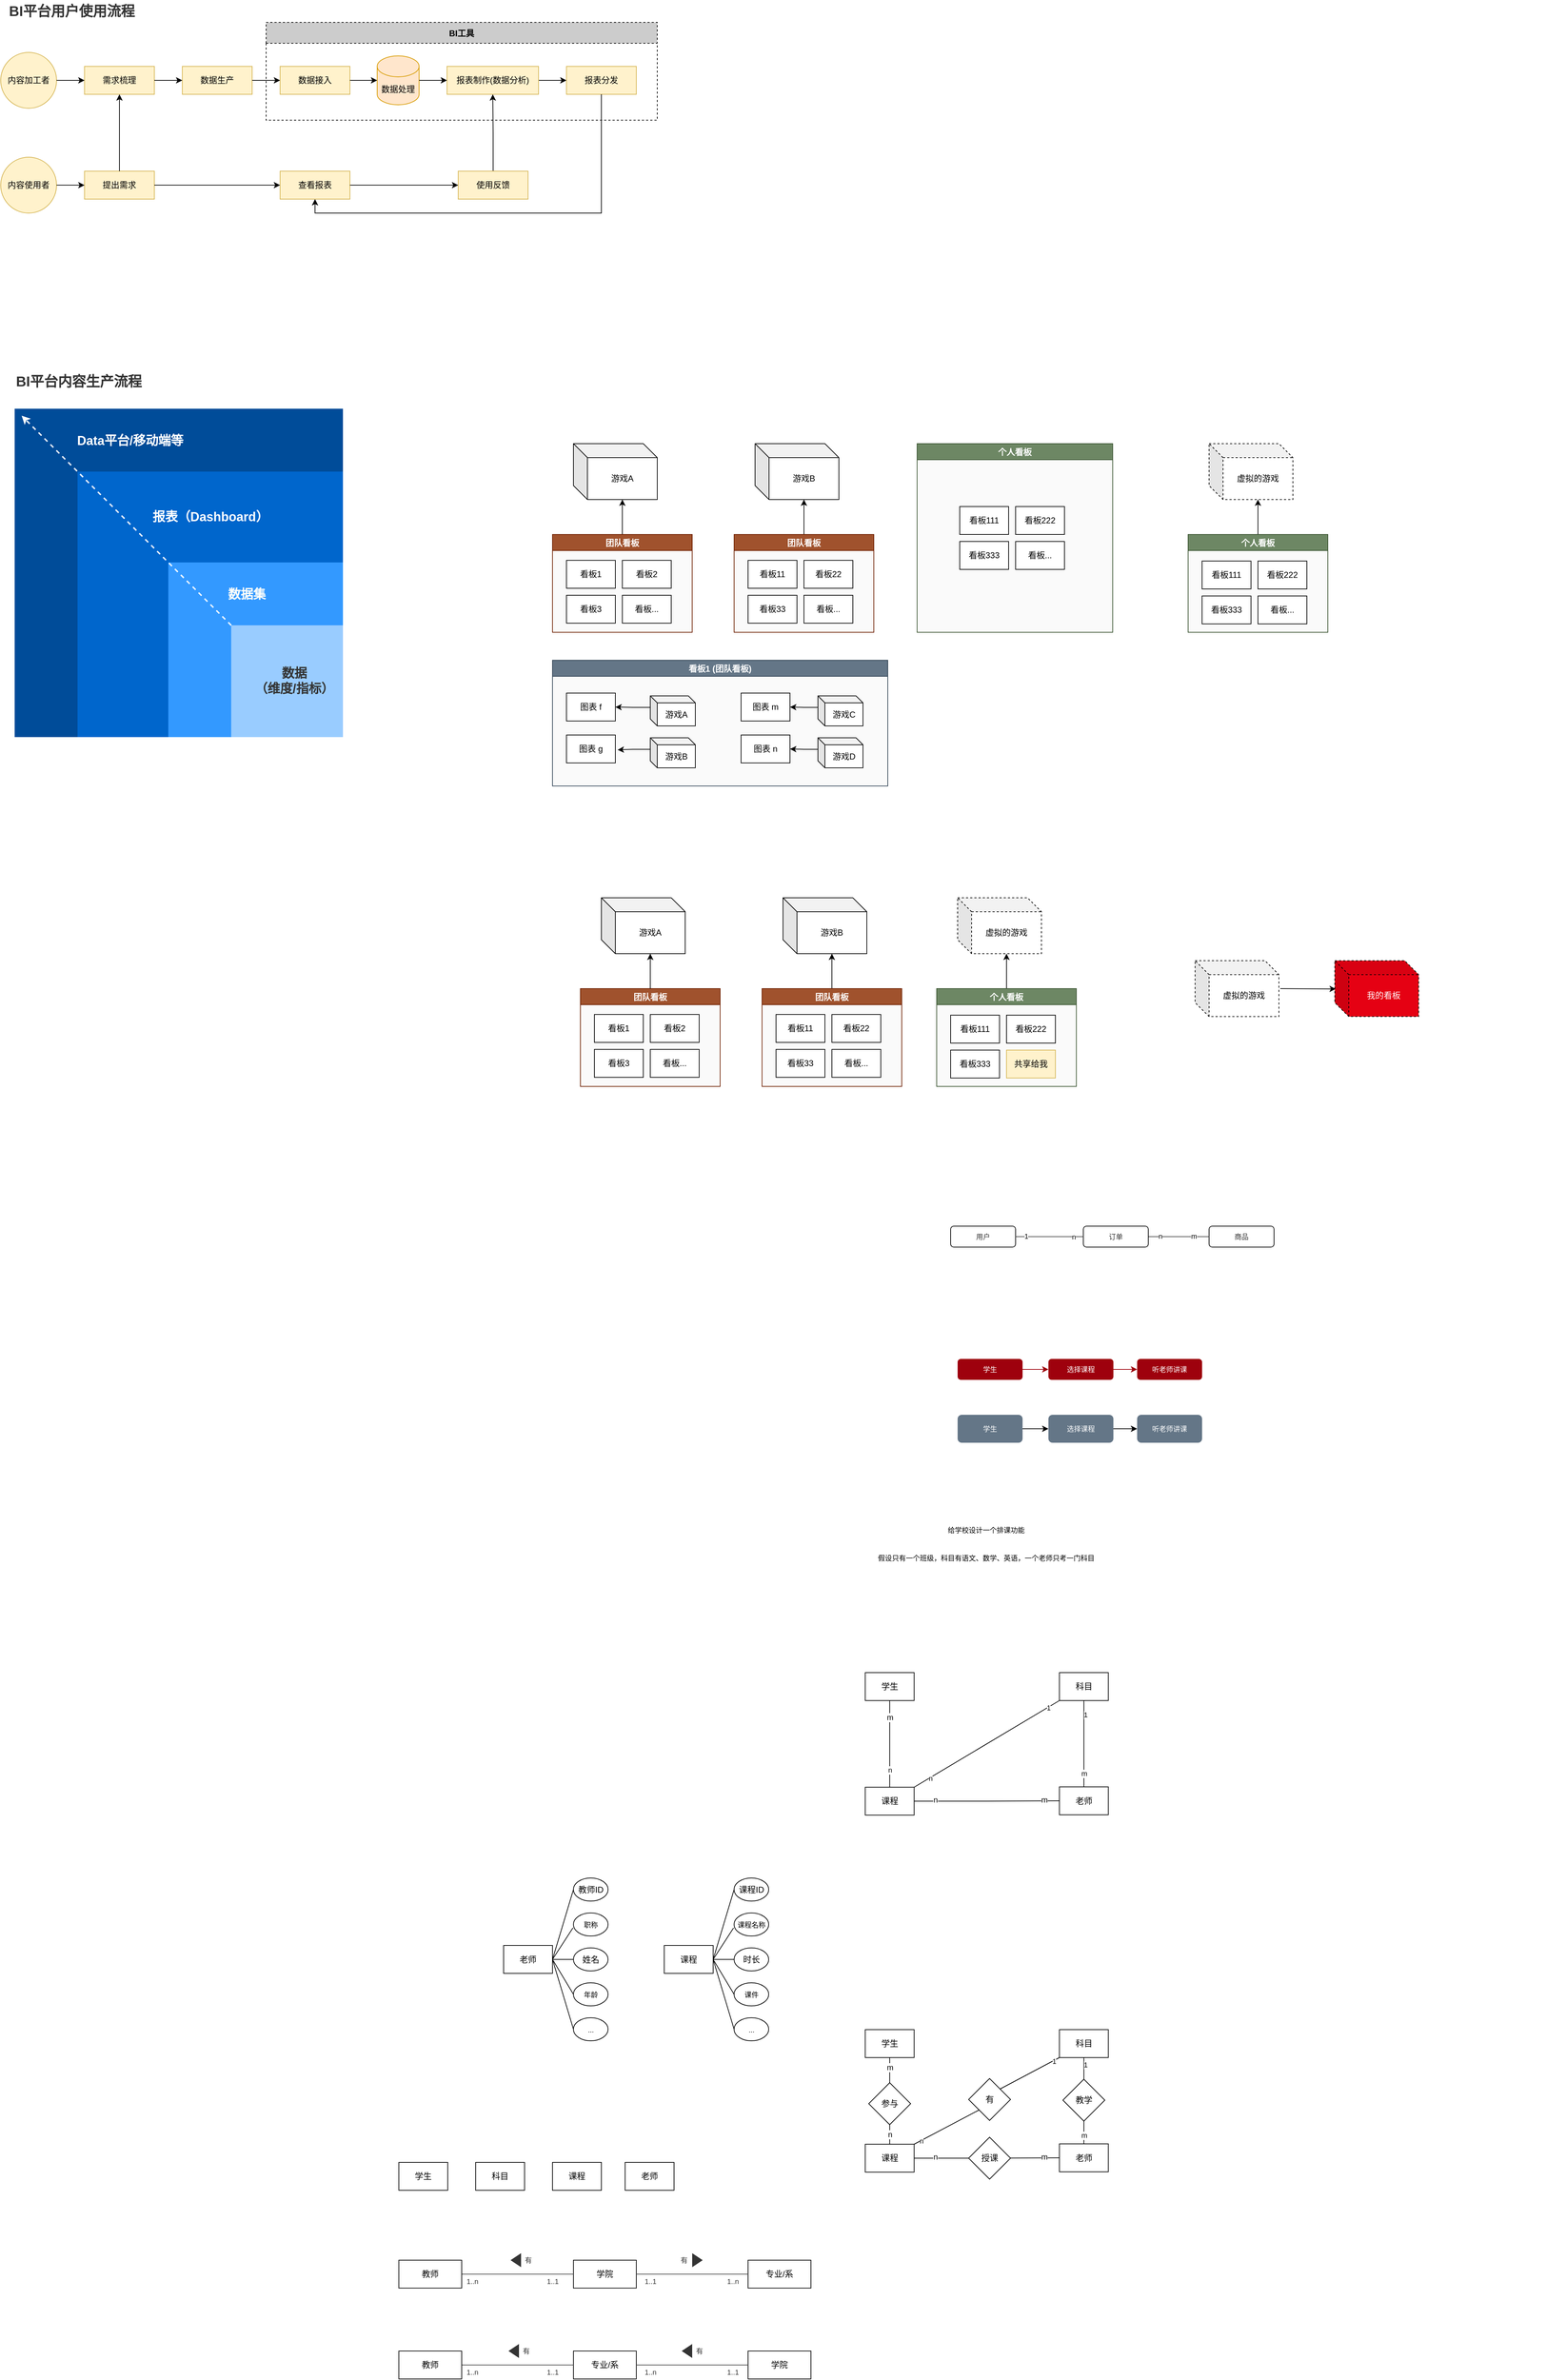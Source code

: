 <mxfile version="28.0.7">
  <diagram id="ESBV5VYZ4I9rzLJg--ot" name="第 1 页">
    <mxGraphModel dx="819" dy="618" grid="1" gridSize="10" guides="1" tooltips="1" connect="1" arrows="1" fold="1" page="1" pageScale="1" pageWidth="827" pageHeight="583" math="0" shadow="0">
      <root>
        <mxCell id="0" />
        <mxCell id="1" parent="0" />
        <mxCell id="a08RD-lhNpUK_SpXIpmX-29" value="BI平台用户使用流程" style="text;html=1;align=left;verticalAlign=middle;resizable=0;points=[];autosize=1;strokeColor=none;fontSize=20;fontColor=#333333;fontStyle=1" parent="1" vertex="1">
          <mxGeometry x="60" y="25" width="200" height="30" as="geometry" />
        </mxCell>
        <mxCell id="a08RD-lhNpUK_SpXIpmX-39" value="" style="group" parent="1" vertex="1" connectable="0">
          <mxGeometry x="70" y="610" width="470" height="470" as="geometry" />
        </mxCell>
        <mxCell id="a08RD-lhNpUK_SpXIpmX-30" value="" style="whiteSpace=wrap;html=1;aspect=fixed;dashed=1;fontSize=16;align=left;strokeColor=none;fillColor=#004C99;" parent="a08RD-lhNpUK_SpXIpmX-39" vertex="1">
          <mxGeometry width="470" height="470" as="geometry" />
        </mxCell>
        <mxCell id="a08RD-lhNpUK_SpXIpmX-31" value="" style="whiteSpace=wrap;html=1;aspect=fixed;dashed=1;fontSize=16;align=left;strokeColor=none;fillColor=#0066CC;" parent="a08RD-lhNpUK_SpXIpmX-39" vertex="1">
          <mxGeometry x="90" y="90" width="380" height="380" as="geometry" />
        </mxCell>
        <mxCell id="a08RD-lhNpUK_SpXIpmX-32" value="" style="whiteSpace=wrap;html=1;aspect=fixed;dashed=1;fontSize=16;align=left;strokeColor=none;fillColor=#3399FF;" parent="a08RD-lhNpUK_SpXIpmX-39" vertex="1">
          <mxGeometry x="220" y="220" width="250" height="250" as="geometry" />
        </mxCell>
        <mxCell id="a08RD-lhNpUK_SpXIpmX-33" value="" style="whiteSpace=wrap;html=1;aspect=fixed;dashed=1;fontSize=16;align=left;strokeColor=none;fillColor=#99CCFF;" parent="a08RD-lhNpUK_SpXIpmX-39" vertex="1">
          <mxGeometry x="310" y="310" width="160" height="160" as="geometry" />
        </mxCell>
        <mxCell id="a08RD-lhNpUK_SpXIpmX-34" value="数据&lt;br style=&quot;font-size: 18px;&quot;&gt;（维度/指标）" style="text;html=1;align=center;verticalAlign=middle;resizable=0;points=[];autosize=1;strokeColor=none;fontSize=18;fontStyle=1;fontColor=#333333;" parent="a08RD-lhNpUK_SpXIpmX-39" vertex="1">
          <mxGeometry x="335" y="365" width="130" height="50" as="geometry" />
        </mxCell>
        <mxCell id="a08RD-lhNpUK_SpXIpmX-35" value="数据集" style="text;html=1;align=center;verticalAlign=middle;resizable=0;points=[];autosize=1;strokeColor=none;fontSize=18;fontStyle=1;fontColor=#FFFEFA;" parent="a08RD-lhNpUK_SpXIpmX-39" vertex="1">
          <mxGeometry x="297" y="251" width="70" height="30" as="geometry" />
        </mxCell>
        <mxCell id="a08RD-lhNpUK_SpXIpmX-36" value="报表（Dashboard）" style="text;html=1;align=center;verticalAlign=middle;resizable=0;points=[];autosize=1;strokeColor=none;fontSize=18;fontStyle=1;fontColor=#FFFFFF;" parent="a08RD-lhNpUK_SpXIpmX-39" vertex="1">
          <mxGeometry x="190" y="140" width="180" height="30" as="geometry" />
        </mxCell>
        <mxCell id="a08RD-lhNpUK_SpXIpmX-37" value="Data平台/移动端等" style="text;html=1;align=center;verticalAlign=middle;resizable=0;points=[];autosize=1;strokeColor=none;fontSize=18;fontStyle=1;fontColor=#FFFFFF;" parent="a08RD-lhNpUK_SpXIpmX-39" vertex="1">
          <mxGeometry x="80" y="31" width="170" height="30" as="geometry" />
        </mxCell>
        <mxCell id="a08RD-lhNpUK_SpXIpmX-38" value="" style="endArrow=classic;html=1;fontSize=18;fontColor=#000000;exitX=0;exitY=0;exitDx=0;exitDy=0;dashed=1;endFill=1;strokeColor=#FFFFFF;strokeWidth=2;" parent="a08RD-lhNpUK_SpXIpmX-39" source="a08RD-lhNpUK_SpXIpmX-33" edge="1">
          <mxGeometry width="50" height="50" relative="1" as="geometry">
            <mxPoint x="410" y="270" as="sourcePoint" />
            <mxPoint x="10" y="10" as="targetPoint" />
          </mxGeometry>
        </mxCell>
        <mxCell id="a08RD-lhNpUK_SpXIpmX-40" value="BI平台内容生产流程" style="text;html=1;align=left;verticalAlign=middle;resizable=0;points=[];autosize=1;strokeColor=none;fontSize=20;fontColor=#333333;fontStyle=1" parent="1" vertex="1">
          <mxGeometry x="70" y="555" width="200" height="30" as="geometry" />
        </mxCell>
        <mxCell id="adXIvRl_liugmO0jM9nD-8" style="edgeStyle=orthogonalEdgeStyle;rounded=0;orthogonalLoop=1;jettySize=auto;html=1;exitX=0.5;exitY=0;exitDx=0;exitDy=0;entryX=0;entryY=0;entryDx=70;entryDy=80;entryPerimeter=0;" parent="1" source="adXIvRl_liugmO0jM9nD-2" target="adXIvRl_liugmO0jM9nD-6" edge="1">
          <mxGeometry relative="1" as="geometry" />
        </mxCell>
        <mxCell id="adXIvRl_liugmO0jM9nD-2" value="团队看板" style="swimlane;fillColor=#a0522d;strokeColor=#6D1F00;fontColor=#ffffff;swimlaneFillColor=#fafafa;allowArrows=1;collapsible=0;" parent="1" vertex="1">
          <mxGeometry x="840" y="790" width="200" height="140" as="geometry" />
        </mxCell>
        <mxCell id="adXIvRl_liugmO0jM9nD-1" value="看板1" style="rounded=0;whiteSpace=wrap;html=1;" parent="adXIvRl_liugmO0jM9nD-2" vertex="1">
          <mxGeometry x="20" y="37" width="70" height="40" as="geometry" />
        </mxCell>
        <mxCell id="adXIvRl_liugmO0jM9nD-3" value="看板2" style="rounded=0;whiteSpace=wrap;html=1;" parent="adXIvRl_liugmO0jM9nD-2" vertex="1">
          <mxGeometry x="100" y="37" width="70" height="40" as="geometry" />
        </mxCell>
        <mxCell id="adXIvRl_liugmO0jM9nD-4" value="看板3" style="rounded=0;whiteSpace=wrap;html=1;" parent="adXIvRl_liugmO0jM9nD-2" vertex="1">
          <mxGeometry x="20" y="87" width="70" height="40" as="geometry" />
        </mxCell>
        <mxCell id="adXIvRl_liugmO0jM9nD-5" value="看板..." style="rounded=0;whiteSpace=wrap;html=1;" parent="adXIvRl_liugmO0jM9nD-2" vertex="1">
          <mxGeometry x="100" y="87" width="70" height="40" as="geometry" />
        </mxCell>
        <mxCell id="adXIvRl_liugmO0jM9nD-6" value="游戏A" style="shape=cube;whiteSpace=wrap;html=1;boundedLbl=1;backgroundOutline=1;darkOpacity=0.05;darkOpacity2=0.1;strokeColor=#000000;" parent="1" vertex="1">
          <mxGeometry x="870" y="660" width="120" height="80" as="geometry" />
        </mxCell>
        <mxCell id="adXIvRl_liugmO0jM9nD-7" value="游戏B" style="shape=cube;whiteSpace=wrap;html=1;boundedLbl=1;backgroundOutline=1;darkOpacity=0.05;darkOpacity2=0.1;strokeColor=#000000;" parent="1" vertex="1">
          <mxGeometry x="1130" y="660" width="120" height="80" as="geometry" />
        </mxCell>
        <mxCell id="adXIvRl_liugmO0jM9nD-15" style="edgeStyle=orthogonalEdgeStyle;rounded=0;orthogonalLoop=1;jettySize=auto;html=1;exitX=0.5;exitY=0;exitDx=0;exitDy=0;entryX=0;entryY=0;entryDx=70;entryDy=80;entryPerimeter=0;" parent="1" source="adXIvRl_liugmO0jM9nD-9" target="adXIvRl_liugmO0jM9nD-7" edge="1">
          <mxGeometry relative="1" as="geometry" />
        </mxCell>
        <mxCell id="adXIvRl_liugmO0jM9nD-9" value="团队看板" style="swimlane;fillColor=#a0522d;strokeColor=#6D1F00;fontColor=#ffffff;swimlaneFillColor=#fafafa;allowArrows=1;collapsible=0;" parent="1" vertex="1">
          <mxGeometry x="1100" y="790" width="200" height="140" as="geometry" />
        </mxCell>
        <mxCell id="adXIvRl_liugmO0jM9nD-10" value="看板11" style="rounded=0;whiteSpace=wrap;html=1;" parent="adXIvRl_liugmO0jM9nD-9" vertex="1">
          <mxGeometry x="20" y="37" width="70" height="40" as="geometry" />
        </mxCell>
        <mxCell id="adXIvRl_liugmO0jM9nD-11" value="看板22" style="rounded=0;whiteSpace=wrap;html=1;" parent="adXIvRl_liugmO0jM9nD-9" vertex="1">
          <mxGeometry x="100" y="37" width="70" height="40" as="geometry" />
        </mxCell>
        <mxCell id="adXIvRl_liugmO0jM9nD-12" value="看板33" style="rounded=0;whiteSpace=wrap;html=1;" parent="adXIvRl_liugmO0jM9nD-9" vertex="1">
          <mxGeometry x="20" y="87" width="70" height="40" as="geometry" />
        </mxCell>
        <mxCell id="adXIvRl_liugmO0jM9nD-13" value="看板..." style="rounded=0;whiteSpace=wrap;html=1;" parent="adXIvRl_liugmO0jM9nD-9" vertex="1">
          <mxGeometry x="100" y="87" width="70" height="40" as="geometry" />
        </mxCell>
        <mxCell id="adXIvRl_liugmO0jM9nD-16" value="个人看板" style="swimlane;fillColor=#6d8764;strokeColor=#3A5431;fontColor=#ffffff;swimlaneFillColor=#fafafa;allowArrows=1;collapsible=0;" parent="1" vertex="1">
          <mxGeometry x="1362" y="660" width="280" height="270" as="geometry" />
        </mxCell>
        <mxCell id="adXIvRl_liugmO0jM9nD-17" value="看板111" style="rounded=0;whiteSpace=wrap;html=1;" parent="adXIvRl_liugmO0jM9nD-16" vertex="1">
          <mxGeometry x="61" y="90" width="70" height="40" as="geometry" />
        </mxCell>
        <mxCell id="adXIvRl_liugmO0jM9nD-18" value="看板222" style="rounded=0;whiteSpace=wrap;html=1;" parent="adXIvRl_liugmO0jM9nD-16" vertex="1">
          <mxGeometry x="141" y="90" width="70" height="40" as="geometry" />
        </mxCell>
        <mxCell id="adXIvRl_liugmO0jM9nD-19" value="看板333" style="rounded=0;whiteSpace=wrap;html=1;" parent="adXIvRl_liugmO0jM9nD-16" vertex="1">
          <mxGeometry x="61" y="140" width="70" height="40" as="geometry" />
        </mxCell>
        <mxCell id="adXIvRl_liugmO0jM9nD-20" value="看板..." style="rounded=0;whiteSpace=wrap;html=1;" parent="adXIvRl_liugmO0jM9nD-16" vertex="1">
          <mxGeometry x="141" y="140" width="70" height="40" as="geometry" />
        </mxCell>
        <mxCell id="adXIvRl_liugmO0jM9nD-22" value="虚拟的游戏" style="shape=cube;whiteSpace=wrap;html=1;boundedLbl=1;backgroundOutline=1;darkOpacity=0.05;darkOpacity2=0.1;strokeColor=#000000;dashed=1;" parent="1" vertex="1">
          <mxGeometry x="1780" y="660" width="120" height="80" as="geometry" />
        </mxCell>
        <mxCell id="adXIvRl_liugmO0jM9nD-28" style="edgeStyle=orthogonalEdgeStyle;rounded=0;orthogonalLoop=1;jettySize=auto;html=1;exitX=0.5;exitY=0;exitDx=0;exitDy=0;entryX=0;entryY=0;entryDx=70;entryDy=80;entryPerimeter=0;" parent="1" source="adXIvRl_liugmO0jM9nD-23" target="adXIvRl_liugmO0jM9nD-22" edge="1">
          <mxGeometry relative="1" as="geometry" />
        </mxCell>
        <mxCell id="adXIvRl_liugmO0jM9nD-23" value="个人看板" style="swimlane;fillColor=#6d8764;strokeColor=#3A5431;fontColor=#ffffff;swimlaneFillColor=#fafafa;allowArrows=1;collapsible=0;" parent="1" vertex="1">
          <mxGeometry x="1750" y="790" width="200" height="140" as="geometry" />
        </mxCell>
        <mxCell id="adXIvRl_liugmO0jM9nD-24" value="看板111" style="rounded=0;whiteSpace=wrap;html=1;" parent="adXIvRl_liugmO0jM9nD-23" vertex="1">
          <mxGeometry x="20" y="38" width="70" height="40" as="geometry" />
        </mxCell>
        <mxCell id="adXIvRl_liugmO0jM9nD-25" value="看板222" style="rounded=0;whiteSpace=wrap;html=1;" parent="adXIvRl_liugmO0jM9nD-23" vertex="1">
          <mxGeometry x="100" y="38" width="70" height="40" as="geometry" />
        </mxCell>
        <mxCell id="adXIvRl_liugmO0jM9nD-26" value="看板333" style="rounded=0;whiteSpace=wrap;html=1;" parent="adXIvRl_liugmO0jM9nD-23" vertex="1">
          <mxGeometry x="20" y="88" width="70" height="40" as="geometry" />
        </mxCell>
        <mxCell id="adXIvRl_liugmO0jM9nD-27" value="看板..." style="rounded=0;whiteSpace=wrap;html=1;" parent="adXIvRl_liugmO0jM9nD-23" vertex="1">
          <mxGeometry x="100" y="88" width="70" height="40" as="geometry" />
        </mxCell>
        <mxCell id="adXIvRl_liugmO0jM9nD-30" value="看板1 (团队看板)" style="swimlane;fillColor=#647687;strokeColor=#314354;swimlaneFillColor=#fafafa;allowArrows=1;collapsible=0;fontColor=#ffffff;" parent="1" vertex="1">
          <mxGeometry x="840" y="970" width="480" height="180" as="geometry" />
        </mxCell>
        <mxCell id="adXIvRl_liugmO0jM9nD-31" value="图表 f" style="rounded=0;whiteSpace=wrap;html=1;" parent="adXIvRl_liugmO0jM9nD-30" vertex="1">
          <mxGeometry x="20" y="47" width="70" height="40" as="geometry" />
        </mxCell>
        <mxCell id="adXIvRl_liugmO0jM9nD-32" value="图表 g" style="rounded=0;whiteSpace=wrap;html=1;" parent="adXIvRl_liugmO0jM9nD-30" vertex="1">
          <mxGeometry x="20" y="107" width="70" height="40" as="geometry" />
        </mxCell>
        <mxCell id="adXIvRl_liugmO0jM9nD-33" value="图表 m" style="rounded=0;whiteSpace=wrap;html=1;" parent="adXIvRl_liugmO0jM9nD-30" vertex="1">
          <mxGeometry x="270" y="47" width="70" height="40" as="geometry" />
        </mxCell>
        <mxCell id="adXIvRl_liugmO0jM9nD-36" style="edgeStyle=orthogonalEdgeStyle;rounded=0;orthogonalLoop=1;jettySize=auto;html=1;exitX=0;exitY=0;exitDx=0;exitDy=16.5;exitPerimeter=0;entryX=1;entryY=0.5;entryDx=0;entryDy=0;" parent="adXIvRl_liugmO0jM9nD-30" source="adXIvRl_liugmO0jM9nD-35" target="adXIvRl_liugmO0jM9nD-31" edge="1">
          <mxGeometry relative="1" as="geometry" />
        </mxCell>
        <mxCell id="adXIvRl_liugmO0jM9nD-35" value="游戏A" style="shape=cube;whiteSpace=wrap;html=1;boundedLbl=1;backgroundOutline=1;darkOpacity=0.05;darkOpacity2=0.1;strokeColor=#000000;aspect=fixed;size=10;" parent="adXIvRl_liugmO0jM9nD-30" vertex="1">
          <mxGeometry x="140" y="51" width="64.5" height="43" as="geometry" />
        </mxCell>
        <mxCell id="adXIvRl_liugmO0jM9nD-38" style="edgeStyle=orthogonalEdgeStyle;rounded=0;orthogonalLoop=1;jettySize=auto;html=1;exitX=0;exitY=0;exitDx=0;exitDy=16.5;exitPerimeter=0;entryX=1.047;entryY=0.53;entryDx=0;entryDy=0;entryPerimeter=0;" parent="adXIvRl_liugmO0jM9nD-30" source="adXIvRl_liugmO0jM9nD-37" target="adXIvRl_liugmO0jM9nD-32" edge="1">
          <mxGeometry relative="1" as="geometry" />
        </mxCell>
        <mxCell id="adXIvRl_liugmO0jM9nD-37" value="游戏B" style="shape=cube;whiteSpace=wrap;html=1;boundedLbl=1;backgroundOutline=1;darkOpacity=0.05;darkOpacity2=0.1;strokeColor=#000000;aspect=fixed;size=10;" parent="adXIvRl_liugmO0jM9nD-30" vertex="1">
          <mxGeometry x="140" y="111" width="64.5" height="43" as="geometry" />
        </mxCell>
        <mxCell id="adXIvRl_liugmO0jM9nD-40" style="edgeStyle=orthogonalEdgeStyle;rounded=0;orthogonalLoop=1;jettySize=auto;html=1;exitX=0;exitY=0;exitDx=0;exitDy=16.5;exitPerimeter=0;entryX=1;entryY=0.5;entryDx=0;entryDy=0;" parent="adXIvRl_liugmO0jM9nD-30" source="adXIvRl_liugmO0jM9nD-39" target="adXIvRl_liugmO0jM9nD-33" edge="1">
          <mxGeometry relative="1" as="geometry" />
        </mxCell>
        <mxCell id="adXIvRl_liugmO0jM9nD-39" value="游戏C" style="shape=cube;whiteSpace=wrap;html=1;boundedLbl=1;backgroundOutline=1;darkOpacity=0.05;darkOpacity2=0.1;strokeColor=#000000;aspect=fixed;size=10;" parent="adXIvRl_liugmO0jM9nD-30" vertex="1">
          <mxGeometry x="380" y="51" width="64.5" height="43" as="geometry" />
        </mxCell>
        <mxCell id="adXIvRl_liugmO0jM9nD-41" value="图表 n" style="rounded=0;whiteSpace=wrap;html=1;" parent="adXIvRl_liugmO0jM9nD-30" vertex="1">
          <mxGeometry x="270" y="107" width="70" height="40" as="geometry" />
        </mxCell>
        <mxCell id="adXIvRl_liugmO0jM9nD-42" style="edgeStyle=orthogonalEdgeStyle;rounded=0;orthogonalLoop=1;jettySize=auto;html=1;exitX=0;exitY=0;exitDx=0;exitDy=16.5;exitPerimeter=0;entryX=1;entryY=0.5;entryDx=0;entryDy=0;" parent="adXIvRl_liugmO0jM9nD-30" source="adXIvRl_liugmO0jM9nD-43" target="adXIvRl_liugmO0jM9nD-41" edge="1">
          <mxGeometry relative="1" as="geometry" />
        </mxCell>
        <mxCell id="adXIvRl_liugmO0jM9nD-43" value="游戏D" style="shape=cube;whiteSpace=wrap;html=1;boundedLbl=1;backgroundOutline=1;darkOpacity=0.05;darkOpacity2=0.1;strokeColor=#000000;aspect=fixed;size=10;" parent="adXIvRl_liugmO0jM9nD-30" vertex="1">
          <mxGeometry x="380" y="111" width="64.5" height="43" as="geometry" />
        </mxCell>
        <mxCell id="TqbYNtj-dfDxge3eQ0C0-30" value="" style="group" parent="1" vertex="1" connectable="0">
          <mxGeometry x="880" y="1310" width="710" height="270" as="geometry" />
        </mxCell>
        <mxCell id="TqbYNtj-dfDxge3eQ0C0-2" value="团队看板" style="swimlane;fillColor=#a0522d;strokeColor=#6D1F00;fontColor=#ffffff;swimlaneFillColor=#fafafa;allowArrows=1;collapsible=0;" parent="TqbYNtj-dfDxge3eQ0C0-30" vertex="1">
          <mxGeometry y="130" width="200" height="140" as="geometry" />
        </mxCell>
        <mxCell id="TqbYNtj-dfDxge3eQ0C0-3" value="看板1" style="rounded=0;whiteSpace=wrap;html=1;" parent="TqbYNtj-dfDxge3eQ0C0-2" vertex="1">
          <mxGeometry x="20" y="37" width="70" height="40" as="geometry" />
        </mxCell>
        <mxCell id="TqbYNtj-dfDxge3eQ0C0-4" value="看板2" style="rounded=0;whiteSpace=wrap;html=1;" parent="TqbYNtj-dfDxge3eQ0C0-2" vertex="1">
          <mxGeometry x="100" y="37" width="70" height="40" as="geometry" />
        </mxCell>
        <mxCell id="TqbYNtj-dfDxge3eQ0C0-5" value="看板3" style="rounded=0;whiteSpace=wrap;html=1;" parent="TqbYNtj-dfDxge3eQ0C0-2" vertex="1">
          <mxGeometry x="20" y="87" width="70" height="40" as="geometry" />
        </mxCell>
        <mxCell id="TqbYNtj-dfDxge3eQ0C0-6" value="看板..." style="rounded=0;whiteSpace=wrap;html=1;" parent="TqbYNtj-dfDxge3eQ0C0-2" vertex="1">
          <mxGeometry x="100" y="87" width="70" height="40" as="geometry" />
        </mxCell>
        <mxCell id="TqbYNtj-dfDxge3eQ0C0-7" value="游戏A" style="shape=cube;whiteSpace=wrap;html=1;boundedLbl=1;backgroundOutline=1;darkOpacity=0.05;darkOpacity2=0.1;strokeColor=#000000;" parent="TqbYNtj-dfDxge3eQ0C0-30" vertex="1">
          <mxGeometry x="30" width="120" height="80" as="geometry" />
        </mxCell>
        <mxCell id="TqbYNtj-dfDxge3eQ0C0-1" style="edgeStyle=orthogonalEdgeStyle;rounded=0;orthogonalLoop=1;jettySize=auto;html=1;exitX=0.5;exitY=0;exitDx=0;exitDy=0;entryX=0;entryY=0;entryDx=70;entryDy=80;entryPerimeter=0;" parent="TqbYNtj-dfDxge3eQ0C0-30" source="TqbYNtj-dfDxge3eQ0C0-2" target="TqbYNtj-dfDxge3eQ0C0-7" edge="1">
          <mxGeometry relative="1" as="geometry" />
        </mxCell>
        <mxCell id="TqbYNtj-dfDxge3eQ0C0-8" value="游戏B" style="shape=cube;whiteSpace=wrap;html=1;boundedLbl=1;backgroundOutline=1;darkOpacity=0.05;darkOpacity2=0.1;strokeColor=#000000;" parent="TqbYNtj-dfDxge3eQ0C0-30" vertex="1">
          <mxGeometry x="290" width="120" height="80" as="geometry" />
        </mxCell>
        <mxCell id="TqbYNtj-dfDxge3eQ0C0-9" style="edgeStyle=orthogonalEdgeStyle;rounded=0;orthogonalLoop=1;jettySize=auto;html=1;exitX=0.5;exitY=0;exitDx=0;exitDy=0;entryX=0;entryY=0;entryDx=70;entryDy=80;entryPerimeter=0;" parent="TqbYNtj-dfDxge3eQ0C0-30" source="TqbYNtj-dfDxge3eQ0C0-10" target="TqbYNtj-dfDxge3eQ0C0-8" edge="1">
          <mxGeometry relative="1" as="geometry" />
        </mxCell>
        <mxCell id="TqbYNtj-dfDxge3eQ0C0-10" value="团队看板" style="swimlane;fillColor=#a0522d;strokeColor=#6D1F00;fontColor=#ffffff;swimlaneFillColor=#fafafa;allowArrows=1;collapsible=0;" parent="TqbYNtj-dfDxge3eQ0C0-30" vertex="1">
          <mxGeometry x="260" y="130" width="200" height="140" as="geometry" />
        </mxCell>
        <mxCell id="TqbYNtj-dfDxge3eQ0C0-11" value="看板11" style="rounded=0;whiteSpace=wrap;html=1;" parent="TqbYNtj-dfDxge3eQ0C0-10" vertex="1">
          <mxGeometry x="20" y="37" width="70" height="40" as="geometry" />
        </mxCell>
        <mxCell id="TqbYNtj-dfDxge3eQ0C0-12" value="看板22" style="rounded=0;whiteSpace=wrap;html=1;" parent="TqbYNtj-dfDxge3eQ0C0-10" vertex="1">
          <mxGeometry x="100" y="37" width="70" height="40" as="geometry" />
        </mxCell>
        <mxCell id="TqbYNtj-dfDxge3eQ0C0-13" value="看板33" style="rounded=0;whiteSpace=wrap;html=1;" parent="TqbYNtj-dfDxge3eQ0C0-10" vertex="1">
          <mxGeometry x="20" y="87" width="70" height="40" as="geometry" />
        </mxCell>
        <mxCell id="TqbYNtj-dfDxge3eQ0C0-14" value="看板..." style="rounded=0;whiteSpace=wrap;html=1;" parent="TqbYNtj-dfDxge3eQ0C0-10" vertex="1">
          <mxGeometry x="100" y="87" width="70" height="40" as="geometry" />
        </mxCell>
        <mxCell id="TqbYNtj-dfDxge3eQ0C0-23" value="虚拟的游戏" style="shape=cube;whiteSpace=wrap;html=1;boundedLbl=1;backgroundOutline=1;darkOpacity=0.05;darkOpacity2=0.1;strokeColor=#000000;dashed=1;" parent="TqbYNtj-dfDxge3eQ0C0-30" vertex="1">
          <mxGeometry x="540" width="120" height="80" as="geometry" />
        </mxCell>
        <mxCell id="TqbYNtj-dfDxge3eQ0C0-24" style="edgeStyle=orthogonalEdgeStyle;rounded=0;orthogonalLoop=1;jettySize=auto;html=1;exitX=0.5;exitY=0;exitDx=0;exitDy=0;entryX=0;entryY=0;entryDx=70;entryDy=80;entryPerimeter=0;" parent="TqbYNtj-dfDxge3eQ0C0-30" source="TqbYNtj-dfDxge3eQ0C0-25" target="TqbYNtj-dfDxge3eQ0C0-23" edge="1">
          <mxGeometry relative="1" as="geometry" />
        </mxCell>
        <mxCell id="TqbYNtj-dfDxge3eQ0C0-25" value="个人看板" style="swimlane;fillColor=#6d8764;strokeColor=#3A5431;fontColor=#ffffff;swimlaneFillColor=#fafafa;allowArrows=1;collapsible=0;" parent="TqbYNtj-dfDxge3eQ0C0-30" vertex="1">
          <mxGeometry x="510" y="130" width="200" height="140" as="geometry" />
        </mxCell>
        <mxCell id="TqbYNtj-dfDxge3eQ0C0-26" value="看板111" style="rounded=0;whiteSpace=wrap;html=1;" parent="TqbYNtj-dfDxge3eQ0C0-25" vertex="1">
          <mxGeometry x="20" y="38" width="70" height="40" as="geometry" />
        </mxCell>
        <mxCell id="TqbYNtj-dfDxge3eQ0C0-27" value="看板222" style="rounded=0;whiteSpace=wrap;html=1;" parent="TqbYNtj-dfDxge3eQ0C0-25" vertex="1">
          <mxGeometry x="100" y="38" width="70" height="40" as="geometry" />
        </mxCell>
        <mxCell id="TqbYNtj-dfDxge3eQ0C0-28" value="看板333" style="rounded=0;whiteSpace=wrap;html=1;" parent="TqbYNtj-dfDxge3eQ0C0-25" vertex="1">
          <mxGeometry x="20" y="88" width="70" height="40" as="geometry" />
        </mxCell>
        <mxCell id="TqbYNtj-dfDxge3eQ0C0-29" value="共享给我" style="rounded=0;whiteSpace=wrap;html=1;fillColor=#fff2cc;strokeColor=#d6b656;" parent="TqbYNtj-dfDxge3eQ0C0-25" vertex="1">
          <mxGeometry x="100" y="88" width="70" height="40" as="geometry" />
        </mxCell>
        <mxCell id="x80Ir9vQUYlrv0fmWAGd-4" value="" style="group" parent="1" vertex="1" connectable="0">
          <mxGeometry x="1760" y="1400" width="320" height="80" as="geometry" />
        </mxCell>
        <mxCell id="x80Ir9vQUYlrv0fmWAGd-3" style="edgeStyle=orthogonalEdgeStyle;rounded=0;orthogonalLoop=1;jettySize=auto;html=1;entryX=0.012;entryY=0.506;entryDx=0;entryDy=0;entryPerimeter=0;fontColor=#FFFFFF;" parent="x80Ir9vQUYlrv0fmWAGd-4" target="x80Ir9vQUYlrv0fmWAGd-2" edge="1">
          <mxGeometry relative="1" as="geometry">
            <mxPoint x="122" y="40" as="sourcePoint" />
          </mxGeometry>
        </mxCell>
        <mxCell id="x80Ir9vQUYlrv0fmWAGd-1" value="虚拟的游戏" style="shape=cube;whiteSpace=wrap;html=1;boundedLbl=1;backgroundOutline=1;darkOpacity=0.05;darkOpacity2=0.1;strokeColor=#000000;dashed=1;" parent="x80Ir9vQUYlrv0fmWAGd-4" vertex="1">
          <mxGeometry width="120" height="80" as="geometry" />
        </mxCell>
        <mxCell id="x80Ir9vQUYlrv0fmWAGd-2" value="我的看板" style="shape=cube;whiteSpace=wrap;html=1;boundedLbl=1;backgroundOutline=1;darkOpacity=0.05;darkOpacity2=0.1;strokeColor=default;dashed=1;fillColor=#E50113;fontColor=#FFFFFF;" parent="x80Ir9vQUYlrv0fmWAGd-4" vertex="1">
          <mxGeometry x="200" width="120" height="80" as="geometry" />
        </mxCell>
        <mxCell id="YvbV9Jb9ctzx3uwck1Pf-8" value="" style="shape=image;verticalLabelPosition=bottom;labelBackgroundColor=default;verticalAlign=top;aspect=fixed;imageAspect=0;image=https://wiki.jsswsq.com/images/8/83/E-R%E5%9B%BE9.png;" parent="1" vertex="1">
          <mxGeometry x="1770" y="2390" width="520" height="301" as="geometry" />
        </mxCell>
        <mxCell id="YvbV9Jb9ctzx3uwck1Pf-9" value="" style="shape=image;verticalLabelPosition=bottom;labelBackgroundColor=default;verticalAlign=top;aspect=fixed;imageAspect=0;image=https://www.yiibai.com/uploads/article/2018/10/26/094904_16341.png;" parent="1" vertex="1">
          <mxGeometry x="1770" y="2750" width="520" height="335" as="geometry" />
        </mxCell>
        <mxCell id="YvbV9Jb9ctzx3uwck1Pf-95" value="" style="group" parent="1" vertex="1" connectable="0">
          <mxGeometry x="1287.75" y="2930" width="348" height="214" as="geometry" />
        </mxCell>
        <mxCell id="YvbV9Jb9ctzx3uwck1Pf-2" value="科目" style="rounded=0;whiteSpace=wrap;html=1;" parent="YvbV9Jb9ctzx3uwck1Pf-95" vertex="1">
          <mxGeometry x="278" width="70" height="40" as="geometry" />
        </mxCell>
        <mxCell id="YvbV9Jb9ctzx3uwck1Pf-3" value="学生" style="rounded=0;whiteSpace=wrap;html=1;" parent="YvbV9Jb9ctzx3uwck1Pf-95" vertex="1">
          <mxGeometry width="70" height="40" as="geometry" />
        </mxCell>
        <mxCell id="YvbV9Jb9ctzx3uwck1Pf-61" style="edgeStyle=none;rounded=0;orthogonalLoop=1;jettySize=auto;html=1;exitX=1;exitY=0;exitDx=0;exitDy=0;entryX=0;entryY=1;entryDx=0;entryDy=0;fontFamily=Helvetica;fontSize=10;endArrow=none;endFill=0;startArrow=none;" parent="YvbV9Jb9ctzx3uwck1Pf-95" source="YvbV9Jb9ctzx3uwck1Pf-64" target="YvbV9Jb9ctzx3uwck1Pf-2" edge="1">
          <mxGeometry relative="1" as="geometry" />
        </mxCell>
        <mxCell id="YvbV9Jb9ctzx3uwck1Pf-63" value="1" style="edgeLabel;html=1;align=center;verticalAlign=middle;resizable=0;points=[];fontSize=10;fontFamily=Helvetica;" parent="YvbV9Jb9ctzx3uwck1Pf-61" vertex="1" connectable="0">
          <mxGeometry x="0.808" y="-1" relative="1" as="geometry">
            <mxPoint as="offset" />
          </mxGeometry>
        </mxCell>
        <mxCell id="YvbV9Jb9ctzx3uwck1Pf-6" value="课程" style="rounded=0;whiteSpace=wrap;html=1;" parent="YvbV9Jb9ctzx3uwck1Pf-95" vertex="1">
          <mxGeometry y="164" width="70" height="40" as="geometry" />
        </mxCell>
        <mxCell id="YvbV9Jb9ctzx3uwck1Pf-7" value="老师" style="rounded=0;whiteSpace=wrap;html=1;" parent="YvbV9Jb9ctzx3uwck1Pf-95" vertex="1">
          <mxGeometry x="278" y="163.5" width="70" height="40" as="geometry" />
        </mxCell>
        <mxCell id="YvbV9Jb9ctzx3uwck1Pf-58" style="edgeStyle=none;rounded=0;orthogonalLoop=1;jettySize=auto;html=1;exitX=0.5;exitY=1;exitDx=0;exitDy=0;entryX=0.5;entryY=0;entryDx=0;entryDy=0;fontFamily=Helvetica;fontSize=10;endArrow=none;endFill=0;" parent="YvbV9Jb9ctzx3uwck1Pf-95" source="YvbV9Jb9ctzx3uwck1Pf-2" target="YvbV9Jb9ctzx3uwck1Pf-7" edge="1">
          <mxGeometry relative="1" as="geometry" />
        </mxCell>
        <mxCell id="YvbV9Jb9ctzx3uwck1Pf-59" value="1" style="edgeLabel;html=1;align=center;verticalAlign=middle;resizable=0;points=[];fontSize=10;fontFamily=Helvetica;" parent="YvbV9Jb9ctzx3uwck1Pf-58" vertex="1" connectable="0">
          <mxGeometry x="-0.841" y="2" relative="1" as="geometry">
            <mxPoint as="offset" />
          </mxGeometry>
        </mxCell>
        <mxCell id="YvbV9Jb9ctzx3uwck1Pf-60" value="m" style="edgeLabel;html=1;align=center;verticalAlign=middle;resizable=0;points=[];fontSize=10;fontFamily=Helvetica;" parent="YvbV9Jb9ctzx3uwck1Pf-58" vertex="1" connectable="0">
          <mxGeometry x="0.789" relative="1" as="geometry">
            <mxPoint as="offset" />
          </mxGeometry>
        </mxCell>
        <mxCell id="YvbV9Jb9ctzx3uwck1Pf-10" style="edgeStyle=orthogonalEdgeStyle;rounded=0;orthogonalLoop=1;jettySize=auto;html=1;exitX=1;exitY=0.5;exitDx=0;exitDy=0;entryX=0;entryY=0.5;entryDx=0;entryDy=0;endArrow=none;endFill=0;" parent="YvbV9Jb9ctzx3uwck1Pf-95" source="YvbV9Jb9ctzx3uwck1Pf-6" target="YvbV9Jb9ctzx3uwck1Pf-7" edge="1">
          <mxGeometry relative="1" as="geometry" />
        </mxCell>
        <mxCell id="YvbV9Jb9ctzx3uwck1Pf-11" value="n" style="edgeLabel;html=1;align=center;verticalAlign=middle;resizable=0;points=[];" parent="YvbV9Jb9ctzx3uwck1Pf-10" vertex="1" connectable="0">
          <mxGeometry x="-0.719" y="2" relative="1" as="geometry">
            <mxPoint as="offset" />
          </mxGeometry>
        </mxCell>
        <mxCell id="YvbV9Jb9ctzx3uwck1Pf-12" value="m" style="edgeLabel;html=1;align=center;verticalAlign=middle;resizable=0;points=[];" parent="YvbV9Jb9ctzx3uwck1Pf-10" vertex="1" connectable="0">
          <mxGeometry x="0.725" y="2" relative="1" as="geometry">
            <mxPoint x="6" as="offset" />
          </mxGeometry>
        </mxCell>
        <mxCell id="YvbV9Jb9ctzx3uwck1Pf-13" value="授课" style="rhombus;whiteSpace=wrap;html=1;" parent="YvbV9Jb9ctzx3uwck1Pf-95" vertex="1">
          <mxGeometry x="148" y="154" width="60" height="60" as="geometry" />
        </mxCell>
        <mxCell id="YvbV9Jb9ctzx3uwck1Pf-28" value="参与" style="rhombus;whiteSpace=wrap;html=1;" parent="YvbV9Jb9ctzx3uwck1Pf-95" vertex="1">
          <mxGeometry x="5" y="76" width="60" height="60" as="geometry" />
        </mxCell>
        <mxCell id="YvbV9Jb9ctzx3uwck1Pf-17" style="edgeStyle=orthogonalEdgeStyle;rounded=0;orthogonalLoop=1;jettySize=auto;html=1;exitX=0.5;exitY=1;exitDx=0;exitDy=0;entryX=0.5;entryY=0;entryDx=0;entryDy=0;endArrow=none;endFill=0;startArrow=none;" parent="YvbV9Jb9ctzx3uwck1Pf-95" source="YvbV9Jb9ctzx3uwck1Pf-28" target="YvbV9Jb9ctzx3uwck1Pf-6" edge="1">
          <mxGeometry relative="1" as="geometry" />
        </mxCell>
        <mxCell id="YvbV9Jb9ctzx3uwck1Pf-19" value="n" style="edgeLabel;html=1;align=center;verticalAlign=middle;resizable=0;points=[];" parent="YvbV9Jb9ctzx3uwck1Pf-17" vertex="1" connectable="0">
          <mxGeometry x="0.718" relative="1" as="geometry">
            <mxPoint y="-10" as="offset" />
          </mxGeometry>
        </mxCell>
        <mxCell id="YvbV9Jb9ctzx3uwck1Pf-29" value="" style="edgeStyle=orthogonalEdgeStyle;rounded=0;orthogonalLoop=1;jettySize=auto;html=1;exitX=0.5;exitY=1;exitDx=0;exitDy=0;entryX=0.5;entryY=0;entryDx=0;entryDy=0;endArrow=none;endFill=0;" parent="YvbV9Jb9ctzx3uwck1Pf-95" source="YvbV9Jb9ctzx3uwck1Pf-3" target="YvbV9Jb9ctzx3uwck1Pf-28" edge="1">
          <mxGeometry relative="1" as="geometry">
            <mxPoint x="35" y="56" as="sourcePoint" />
            <mxPoint x="35" y="176" as="targetPoint" />
          </mxGeometry>
        </mxCell>
        <mxCell id="YvbV9Jb9ctzx3uwck1Pf-30" value="m" style="edgeLabel;html=1;align=center;verticalAlign=middle;resizable=0;points=[];" parent="YvbV9Jb9ctzx3uwck1Pf-29" vertex="1" connectable="0">
          <mxGeometry x="-0.782" y="1" relative="1" as="geometry">
            <mxPoint x="-1" y="10" as="offset" />
          </mxGeometry>
        </mxCell>
        <mxCell id="YvbV9Jb9ctzx3uwck1Pf-64" value="有" style="rhombus;whiteSpace=wrap;html=1;" parent="YvbV9Jb9ctzx3uwck1Pf-95" vertex="1">
          <mxGeometry x="148" y="70" width="60" height="60" as="geometry" />
        </mxCell>
        <mxCell id="YvbV9Jb9ctzx3uwck1Pf-65" value="" style="edgeStyle=none;rounded=0;orthogonalLoop=1;jettySize=auto;html=1;exitX=1;exitY=0;exitDx=0;exitDy=0;entryX=0;entryY=1;entryDx=0;entryDy=0;fontFamily=Helvetica;fontSize=10;endArrow=none;endFill=0;" parent="YvbV9Jb9ctzx3uwck1Pf-95" source="YvbV9Jb9ctzx3uwck1Pf-6" target="YvbV9Jb9ctzx3uwck1Pf-64" edge="1">
          <mxGeometry relative="1" as="geometry">
            <mxPoint x="90" y="176" as="sourcePoint" />
            <mxPoint x="258" y="30" as="targetPoint" />
          </mxGeometry>
        </mxCell>
        <mxCell id="YvbV9Jb9ctzx3uwck1Pf-66" value="n" style="edgeLabel;html=1;align=center;verticalAlign=middle;resizable=0;points=[];fontSize=10;fontFamily=Helvetica;" parent="YvbV9Jb9ctzx3uwck1Pf-65" vertex="1" connectable="0">
          <mxGeometry x="-0.782" relative="1" as="geometry">
            <mxPoint as="offset" />
          </mxGeometry>
        </mxCell>
        <mxCell id="YvbV9Jb9ctzx3uwck1Pf-68" value="教学" style="rhombus;whiteSpace=wrap;html=1;" parent="YvbV9Jb9ctzx3uwck1Pf-95" vertex="1">
          <mxGeometry x="283" y="71" width="60" height="60" as="geometry" />
        </mxCell>
        <mxCell id="YvbV9Jb9ctzx3uwck1Pf-98" value="给学校设计一个排课功能" style="text;html=1;strokeColor=none;fillColor=none;align=center;verticalAlign=middle;whiteSpace=wrap;rounded=0;fontFamily=Helvetica;fontSize=10;" parent="1" vertex="1">
          <mxGeometry x="1280.5" y="2200" width="359.5" height="30" as="geometry" />
        </mxCell>
        <mxCell id="YvbV9Jb9ctzx3uwck1Pf-99" value="假设只有一个班级，科目有语文、数学、英语，一个老师只考一门科目" style="text;html=1;strokeColor=none;fillColor=none;align=center;verticalAlign=middle;whiteSpace=wrap;rounded=0;fontFamily=Helvetica;fontSize=10;" parent="1" vertex="1">
          <mxGeometry x="1280.5" y="2240" width="359.5" height="30" as="geometry" />
        </mxCell>
        <mxCell id="YvbV9Jb9ctzx3uwck1Pf-117" value="" style="group" parent="1" vertex="1" connectable="0">
          <mxGeometry x="620" y="3120" width="390" height="40" as="geometry" />
        </mxCell>
        <mxCell id="YvbV9Jb9ctzx3uwck1Pf-101" value="科目" style="rounded=0;whiteSpace=wrap;html=1;" parent="YvbV9Jb9ctzx3uwck1Pf-117" vertex="1">
          <mxGeometry x="110" width="70" height="40" as="geometry" />
        </mxCell>
        <mxCell id="YvbV9Jb9ctzx3uwck1Pf-102" value="学生" style="rounded=0;whiteSpace=wrap;html=1;" parent="YvbV9Jb9ctzx3uwck1Pf-117" vertex="1">
          <mxGeometry width="70" height="40" as="geometry" />
        </mxCell>
        <mxCell id="YvbV9Jb9ctzx3uwck1Pf-103" value="课程" style="rounded=0;whiteSpace=wrap;html=1;" parent="YvbV9Jb9ctzx3uwck1Pf-117" vertex="1">
          <mxGeometry x="220" width="70" height="40" as="geometry" />
        </mxCell>
        <mxCell id="YvbV9Jb9ctzx3uwck1Pf-104" value="老师" style="rounded=0;whiteSpace=wrap;html=1;" parent="YvbV9Jb9ctzx3uwck1Pf-117" vertex="1">
          <mxGeometry x="324" width="70" height="40" as="geometry" />
        </mxCell>
        <mxCell id="YvbV9Jb9ctzx3uwck1Pf-130" value="" style="group" parent="1" vertex="1" connectable="0">
          <mxGeometry x="770" y="2713" width="379.5" height="233" as="geometry" />
        </mxCell>
        <mxCell id="YvbV9Jb9ctzx3uwck1Pf-57" value="" style="group" parent="YvbV9Jb9ctzx3uwck1Pf-130" vertex="1" connectable="0">
          <mxGeometry width="149.5" height="233" as="geometry" />
        </mxCell>
        <mxCell id="YvbV9Jb9ctzx3uwck1Pf-51" value="老师" style="rounded=0;whiteSpace=wrap;html=1;" parent="YvbV9Jb9ctzx3uwck1Pf-57" vertex="1">
          <mxGeometry y="96.5" width="70" height="40" as="geometry" />
        </mxCell>
        <mxCell id="YvbV9Jb9ctzx3uwck1Pf-52" value="教师ID" style="ellipse;whiteSpace=wrap;html=1;" parent="YvbV9Jb9ctzx3uwck1Pf-57" vertex="1">
          <mxGeometry x="100" width="49.5" height="33" as="geometry" />
        </mxCell>
        <mxCell id="YvbV9Jb9ctzx3uwck1Pf-46" style="rounded=0;orthogonalLoop=1;jettySize=auto;html=1;exitX=1;exitY=0.5;exitDx=0;exitDy=0;entryX=0;entryY=0.5;entryDx=0;entryDy=0;fontFamily=Helvetica;fontSize=10;endArrow=none;endFill=0;" parent="YvbV9Jb9ctzx3uwck1Pf-57" source="YvbV9Jb9ctzx3uwck1Pf-51" target="YvbV9Jb9ctzx3uwck1Pf-52" edge="1">
          <mxGeometry relative="1" as="geometry" />
        </mxCell>
        <mxCell id="YvbV9Jb9ctzx3uwck1Pf-53" value="姓名" style="ellipse;whiteSpace=wrap;html=1;" parent="YvbV9Jb9ctzx3uwck1Pf-57" vertex="1">
          <mxGeometry x="100" y="100" width="49.5" height="33" as="geometry" />
        </mxCell>
        <mxCell id="YvbV9Jb9ctzx3uwck1Pf-48" style="edgeStyle=none;rounded=0;orthogonalLoop=1;jettySize=auto;html=1;exitX=1;exitY=0.5;exitDx=0;exitDy=0;entryX=0;entryY=0.5;entryDx=0;entryDy=0;fontFamily=Helvetica;fontSize=10;endArrow=none;endFill=0;" parent="YvbV9Jb9ctzx3uwck1Pf-57" source="YvbV9Jb9ctzx3uwck1Pf-51" target="YvbV9Jb9ctzx3uwck1Pf-53" edge="1">
          <mxGeometry relative="1" as="geometry" />
        </mxCell>
        <mxCell id="YvbV9Jb9ctzx3uwck1Pf-54" value="&lt;font style=&quot;font-size: 10px&quot;&gt;年龄&lt;/font&gt;" style="ellipse;whiteSpace=wrap;html=1;" parent="YvbV9Jb9ctzx3uwck1Pf-57" vertex="1">
          <mxGeometry x="100" y="150" width="49.5" height="33" as="geometry" />
        </mxCell>
        <mxCell id="YvbV9Jb9ctzx3uwck1Pf-49" style="edgeStyle=none;rounded=0;orthogonalLoop=1;jettySize=auto;html=1;exitX=1;exitY=0.5;exitDx=0;exitDy=0;entryX=0;entryY=0.5;entryDx=0;entryDy=0;fontFamily=Helvetica;fontSize=10;endArrow=none;endFill=0;" parent="YvbV9Jb9ctzx3uwck1Pf-57" source="YvbV9Jb9ctzx3uwck1Pf-51" target="YvbV9Jb9ctzx3uwck1Pf-54" edge="1">
          <mxGeometry relative="1" as="geometry" />
        </mxCell>
        <mxCell id="YvbV9Jb9ctzx3uwck1Pf-55" value="&lt;span style=&quot;font-size: 10px&quot;&gt;职称&lt;/span&gt;" style="ellipse;whiteSpace=wrap;html=1;" parent="YvbV9Jb9ctzx3uwck1Pf-57" vertex="1">
          <mxGeometry x="100" y="50" width="49.5" height="33" as="geometry" />
        </mxCell>
        <mxCell id="YvbV9Jb9ctzx3uwck1Pf-47" style="edgeStyle=none;rounded=0;orthogonalLoop=1;jettySize=auto;html=1;exitX=1;exitY=0.5;exitDx=0;exitDy=0;entryX=-0.015;entryY=0.649;entryDx=0;entryDy=0;entryPerimeter=0;fontFamily=Helvetica;fontSize=10;endArrow=none;endFill=0;" parent="YvbV9Jb9ctzx3uwck1Pf-57" source="YvbV9Jb9ctzx3uwck1Pf-51" target="YvbV9Jb9ctzx3uwck1Pf-55" edge="1">
          <mxGeometry relative="1" as="geometry" />
        </mxCell>
        <mxCell id="YvbV9Jb9ctzx3uwck1Pf-56" value="&lt;font style=&quot;font-size: 10px&quot;&gt;...&lt;/font&gt;" style="ellipse;whiteSpace=wrap;html=1;" parent="YvbV9Jb9ctzx3uwck1Pf-57" vertex="1">
          <mxGeometry x="100" y="200" width="49.5" height="33" as="geometry" />
        </mxCell>
        <mxCell id="YvbV9Jb9ctzx3uwck1Pf-50" style="edgeStyle=none;rounded=0;orthogonalLoop=1;jettySize=auto;html=1;exitX=1;exitY=0.5;exitDx=0;exitDy=0;entryX=0;entryY=0.5;entryDx=0;entryDy=0;fontFamily=Helvetica;fontSize=10;endArrow=none;endFill=0;" parent="YvbV9Jb9ctzx3uwck1Pf-57" source="YvbV9Jb9ctzx3uwck1Pf-51" target="YvbV9Jb9ctzx3uwck1Pf-56" edge="1">
          <mxGeometry relative="1" as="geometry" />
        </mxCell>
        <mxCell id="YvbV9Jb9ctzx3uwck1Pf-118" value="" style="group" parent="YvbV9Jb9ctzx3uwck1Pf-130" vertex="1" connectable="0">
          <mxGeometry x="230" width="149.5" height="233" as="geometry" />
        </mxCell>
        <mxCell id="YvbV9Jb9ctzx3uwck1Pf-119" value="课程" style="rounded=0;whiteSpace=wrap;html=1;" parent="YvbV9Jb9ctzx3uwck1Pf-118" vertex="1">
          <mxGeometry y="96.5" width="70" height="40" as="geometry" />
        </mxCell>
        <mxCell id="YvbV9Jb9ctzx3uwck1Pf-120" value="课程ID" style="ellipse;whiteSpace=wrap;html=1;" parent="YvbV9Jb9ctzx3uwck1Pf-118" vertex="1">
          <mxGeometry x="100" width="49.5" height="33" as="geometry" />
        </mxCell>
        <mxCell id="YvbV9Jb9ctzx3uwck1Pf-121" style="rounded=0;orthogonalLoop=1;jettySize=auto;html=1;exitX=1;exitY=0.5;exitDx=0;exitDy=0;entryX=0;entryY=0.5;entryDx=0;entryDy=0;fontFamily=Helvetica;fontSize=10;endArrow=none;endFill=0;" parent="YvbV9Jb9ctzx3uwck1Pf-118" source="YvbV9Jb9ctzx3uwck1Pf-119" target="YvbV9Jb9ctzx3uwck1Pf-120" edge="1">
          <mxGeometry relative="1" as="geometry" />
        </mxCell>
        <mxCell id="YvbV9Jb9ctzx3uwck1Pf-122" value="时长" style="ellipse;whiteSpace=wrap;html=1;" parent="YvbV9Jb9ctzx3uwck1Pf-118" vertex="1">
          <mxGeometry x="100" y="100" width="49.5" height="33" as="geometry" />
        </mxCell>
        <mxCell id="YvbV9Jb9ctzx3uwck1Pf-123" style="edgeStyle=none;rounded=0;orthogonalLoop=1;jettySize=auto;html=1;exitX=1;exitY=0.5;exitDx=0;exitDy=0;entryX=0;entryY=0.5;entryDx=0;entryDy=0;fontFamily=Helvetica;fontSize=10;endArrow=none;endFill=0;" parent="YvbV9Jb9ctzx3uwck1Pf-118" source="YvbV9Jb9ctzx3uwck1Pf-119" target="YvbV9Jb9ctzx3uwck1Pf-122" edge="1">
          <mxGeometry relative="1" as="geometry" />
        </mxCell>
        <mxCell id="YvbV9Jb9ctzx3uwck1Pf-124" value="&lt;font style=&quot;font-size: 10px&quot;&gt;课件&lt;/font&gt;" style="ellipse;whiteSpace=wrap;html=1;" parent="YvbV9Jb9ctzx3uwck1Pf-118" vertex="1">
          <mxGeometry x="100" y="150" width="49.5" height="33" as="geometry" />
        </mxCell>
        <mxCell id="YvbV9Jb9ctzx3uwck1Pf-125" style="edgeStyle=none;rounded=0;orthogonalLoop=1;jettySize=auto;html=1;exitX=1;exitY=0.5;exitDx=0;exitDy=0;entryX=0;entryY=0.5;entryDx=0;entryDy=0;fontFamily=Helvetica;fontSize=10;endArrow=none;endFill=0;" parent="YvbV9Jb9ctzx3uwck1Pf-118" source="YvbV9Jb9ctzx3uwck1Pf-119" target="YvbV9Jb9ctzx3uwck1Pf-124" edge="1">
          <mxGeometry relative="1" as="geometry" />
        </mxCell>
        <mxCell id="YvbV9Jb9ctzx3uwck1Pf-126" value="&lt;span style=&quot;font-size: 10px&quot;&gt;课程名称&lt;/span&gt;" style="ellipse;whiteSpace=wrap;html=1;" parent="YvbV9Jb9ctzx3uwck1Pf-118" vertex="1">
          <mxGeometry x="100" y="50" width="49.5" height="33" as="geometry" />
        </mxCell>
        <mxCell id="YvbV9Jb9ctzx3uwck1Pf-127" style="edgeStyle=none;rounded=0;orthogonalLoop=1;jettySize=auto;html=1;exitX=1;exitY=0.5;exitDx=0;exitDy=0;entryX=-0.015;entryY=0.649;entryDx=0;entryDy=0;entryPerimeter=0;fontFamily=Helvetica;fontSize=10;endArrow=none;endFill=0;" parent="YvbV9Jb9ctzx3uwck1Pf-118" source="YvbV9Jb9ctzx3uwck1Pf-119" target="YvbV9Jb9ctzx3uwck1Pf-126" edge="1">
          <mxGeometry relative="1" as="geometry" />
        </mxCell>
        <mxCell id="YvbV9Jb9ctzx3uwck1Pf-128" value="&lt;font style=&quot;font-size: 10px&quot;&gt;...&lt;/font&gt;" style="ellipse;whiteSpace=wrap;html=1;" parent="YvbV9Jb9ctzx3uwck1Pf-118" vertex="1">
          <mxGeometry x="100" y="200" width="49.5" height="33" as="geometry" />
        </mxCell>
        <mxCell id="YvbV9Jb9ctzx3uwck1Pf-129" style="edgeStyle=none;rounded=0;orthogonalLoop=1;jettySize=auto;html=1;exitX=1;exitY=0.5;exitDx=0;exitDy=0;entryX=0;entryY=0.5;entryDx=0;entryDy=0;fontFamily=Helvetica;fontSize=10;endArrow=none;endFill=0;" parent="YvbV9Jb9ctzx3uwck1Pf-118" source="YvbV9Jb9ctzx3uwck1Pf-119" target="YvbV9Jb9ctzx3uwck1Pf-128" edge="1">
          <mxGeometry relative="1" as="geometry" />
        </mxCell>
        <mxCell id="YvbV9Jb9ctzx3uwck1Pf-96" value="" style="group" parent="1" vertex="1" connectable="0">
          <mxGeometry x="1287.75" y="2419" width="348" height="204" as="geometry" />
        </mxCell>
        <mxCell id="YvbV9Jb9ctzx3uwck1Pf-72" value="科目" style="rounded=0;whiteSpace=wrap;html=1;" parent="YvbV9Jb9ctzx3uwck1Pf-96" vertex="1">
          <mxGeometry x="278" width="70" height="40" as="geometry" />
        </mxCell>
        <mxCell id="YvbV9Jb9ctzx3uwck1Pf-75" value="学生" style="rounded=0;whiteSpace=wrap;html=1;" parent="YvbV9Jb9ctzx3uwck1Pf-96" vertex="1">
          <mxGeometry width="70" height="40" as="geometry" />
        </mxCell>
        <mxCell id="YvbV9Jb9ctzx3uwck1Pf-81" value="课程" style="rounded=0;whiteSpace=wrap;html=1;" parent="YvbV9Jb9ctzx3uwck1Pf-96" vertex="1">
          <mxGeometry y="164" width="70" height="40" as="geometry" />
        </mxCell>
        <mxCell id="YvbV9Jb9ctzx3uwck1Pf-82" value="老师" style="rounded=0;whiteSpace=wrap;html=1;" parent="YvbV9Jb9ctzx3uwck1Pf-96" vertex="1">
          <mxGeometry x="278" y="163.5" width="70" height="40" as="geometry" />
        </mxCell>
        <mxCell id="YvbV9Jb9ctzx3uwck1Pf-69" style="edgeStyle=none;rounded=0;orthogonalLoop=1;jettySize=auto;html=1;exitX=0.5;exitY=1;exitDx=0;exitDy=0;entryX=0.5;entryY=0;entryDx=0;entryDy=0;fontFamily=Helvetica;fontSize=10;endArrow=none;endFill=0;" parent="YvbV9Jb9ctzx3uwck1Pf-96" source="YvbV9Jb9ctzx3uwck1Pf-72" target="YvbV9Jb9ctzx3uwck1Pf-82" edge="1">
          <mxGeometry relative="1" as="geometry" />
        </mxCell>
        <mxCell id="YvbV9Jb9ctzx3uwck1Pf-71" value="m" style="edgeLabel;html=1;align=center;verticalAlign=middle;resizable=0;points=[];fontSize=10;fontFamily=Helvetica;" parent="YvbV9Jb9ctzx3uwck1Pf-69" vertex="1" connectable="0">
          <mxGeometry x="0.789" relative="1" as="geometry">
            <mxPoint y="-7" as="offset" />
          </mxGeometry>
        </mxCell>
        <mxCell id="YvbV9Jb9ctzx3uwck1Pf-94" value="1" style="edgeLabel;html=1;align=center;verticalAlign=middle;resizable=0;points=[];fontSize=10;fontFamily=Helvetica;" parent="YvbV9Jb9ctzx3uwck1Pf-69" vertex="1" connectable="0">
          <mxGeometry x="-0.783" y="2" relative="1" as="geometry">
            <mxPoint y="6" as="offset" />
          </mxGeometry>
        </mxCell>
        <mxCell id="YvbV9Jb9ctzx3uwck1Pf-85" value="" style="edgeStyle=orthogonalEdgeStyle;rounded=0;orthogonalLoop=1;jettySize=auto;html=1;exitX=0.5;exitY=1;exitDx=0;exitDy=0;endArrow=none;endFill=0;entryX=0.5;entryY=0;entryDx=0;entryDy=0;" parent="YvbV9Jb9ctzx3uwck1Pf-96" source="YvbV9Jb9ctzx3uwck1Pf-75" target="YvbV9Jb9ctzx3uwck1Pf-81" edge="1">
          <mxGeometry relative="1" as="geometry">
            <mxPoint x="35" y="56" as="sourcePoint" />
            <mxPoint x="35.25" y="140" as="targetPoint" />
          </mxGeometry>
        </mxCell>
        <mxCell id="YvbV9Jb9ctzx3uwck1Pf-86" value="m" style="edgeLabel;html=1;align=center;verticalAlign=middle;resizable=0;points=[];" parent="YvbV9Jb9ctzx3uwck1Pf-85" vertex="1" connectable="0">
          <mxGeometry x="-0.782" y="1" relative="1" as="geometry">
            <mxPoint x="-1" y="10" as="offset" />
          </mxGeometry>
        </mxCell>
        <mxCell id="YvbV9Jb9ctzx3uwck1Pf-92" value="n" style="edgeLabel;html=1;align=center;verticalAlign=middle;resizable=0;points=[];fontSize=10;fontFamily=Helvetica;" parent="YvbV9Jb9ctzx3uwck1Pf-85" vertex="1" connectable="0">
          <mxGeometry x="0.748" relative="1" as="geometry">
            <mxPoint y="-10" as="offset" />
          </mxGeometry>
        </mxCell>
        <mxCell id="YvbV9Jb9ctzx3uwck1Pf-76" style="edgeStyle=orthogonalEdgeStyle;rounded=0;orthogonalLoop=1;jettySize=auto;html=1;exitX=1;exitY=0.5;exitDx=0;exitDy=0;entryX=0;entryY=0.5;entryDx=0;entryDy=0;endArrow=none;endFill=0;" parent="YvbV9Jb9ctzx3uwck1Pf-96" source="YvbV9Jb9ctzx3uwck1Pf-81" target="YvbV9Jb9ctzx3uwck1Pf-82" edge="1">
          <mxGeometry relative="1" as="geometry" />
        </mxCell>
        <mxCell id="YvbV9Jb9ctzx3uwck1Pf-77" value="n" style="edgeLabel;html=1;align=center;verticalAlign=middle;resizable=0;points=[];" parent="YvbV9Jb9ctzx3uwck1Pf-76" vertex="1" connectable="0">
          <mxGeometry x="-0.719" y="2" relative="1" as="geometry">
            <mxPoint as="offset" />
          </mxGeometry>
        </mxCell>
        <mxCell id="YvbV9Jb9ctzx3uwck1Pf-78" value="m" style="edgeLabel;html=1;align=center;verticalAlign=middle;resizable=0;points=[];" parent="YvbV9Jb9ctzx3uwck1Pf-76" vertex="1" connectable="0">
          <mxGeometry x="0.725" y="2" relative="1" as="geometry">
            <mxPoint x="6" as="offset" />
          </mxGeometry>
        </mxCell>
        <mxCell id="YvbV9Jb9ctzx3uwck1Pf-88" value="" style="edgeStyle=none;rounded=0;orthogonalLoop=1;jettySize=auto;html=1;exitX=1;exitY=0;exitDx=0;exitDy=0;entryX=0;entryY=1;entryDx=0;entryDy=0;fontFamily=Helvetica;fontSize=10;endArrow=none;endFill=0;" parent="YvbV9Jb9ctzx3uwck1Pf-96" source="YvbV9Jb9ctzx3uwck1Pf-81" target="YvbV9Jb9ctzx3uwck1Pf-72" edge="1">
          <mxGeometry relative="1" as="geometry">
            <mxPoint x="90" y="176" as="sourcePoint" />
            <mxPoint x="163" y="115.0" as="targetPoint" />
          </mxGeometry>
        </mxCell>
        <mxCell id="YvbV9Jb9ctzx3uwck1Pf-89" value="n" style="edgeLabel;html=1;align=center;verticalAlign=middle;resizable=0;points=[];fontSize=10;fontFamily=Helvetica;" parent="YvbV9Jb9ctzx3uwck1Pf-88" vertex="1" connectable="0">
          <mxGeometry x="-0.782" relative="1" as="geometry">
            <mxPoint as="offset" />
          </mxGeometry>
        </mxCell>
        <mxCell id="YvbV9Jb9ctzx3uwck1Pf-93" value="1" style="edgeLabel;html=1;align=center;verticalAlign=middle;resizable=0;points=[];fontSize=10;fontFamily=Helvetica;" parent="YvbV9Jb9ctzx3uwck1Pf-88" vertex="1" connectable="0">
          <mxGeometry x="0.839" y="-2" relative="1" as="geometry">
            <mxPoint y="-2" as="offset" />
          </mxGeometry>
        </mxCell>
        <mxCell id="YvbV9Jb9ctzx3uwck1Pf-131" value="" style="group" parent="1" vertex="1" connectable="0">
          <mxGeometry x="1420" y="2050" width="350" height="40" as="geometry" />
        </mxCell>
        <mxCell id="YvbV9Jb9ctzx3uwck1Pf-40" value="听老师讲课" style="rounded=1;whiteSpace=wrap;html=1;fontFamily=Helvetica;fontSize=10;fillColor=#647687;fontColor=#ffffff;strokeColor=none;" parent="YvbV9Jb9ctzx3uwck1Pf-131" vertex="1">
          <mxGeometry x="257" width="93" height="40" as="geometry" />
        </mxCell>
        <mxCell id="YvbV9Jb9ctzx3uwck1Pf-133" style="rounded=0;orthogonalLoop=1;jettySize=auto;html=1;exitX=1;exitY=0.5;exitDx=0;exitDy=0;entryX=0;entryY=0.5;entryDx=0;entryDy=0;fontFamily=Helvetica;fontSize=10;endArrow=classic;endFill=1;" parent="YvbV9Jb9ctzx3uwck1Pf-131" source="YvbV9Jb9ctzx3uwck1Pf-41" target="YvbV9Jb9ctzx3uwck1Pf-42" edge="1">
          <mxGeometry relative="1" as="geometry" />
        </mxCell>
        <mxCell id="YvbV9Jb9ctzx3uwck1Pf-41" value="学生" style="rounded=1;whiteSpace=wrap;html=1;fontFamily=Helvetica;fontSize=10;fillColor=#647687;fontColor=#ffffff;strokeColor=none;" parent="YvbV9Jb9ctzx3uwck1Pf-131" vertex="1">
          <mxGeometry width="93" height="40" as="geometry" />
        </mxCell>
        <mxCell id="YvbV9Jb9ctzx3uwck1Pf-134" style="edgeStyle=none;rounded=0;orthogonalLoop=1;jettySize=auto;html=1;exitX=1;exitY=0.5;exitDx=0;exitDy=0;entryX=0;entryY=0.5;entryDx=0;entryDy=0;fontFamily=Helvetica;fontSize=10;startArrow=none;startFill=0;endArrow=classic;endFill=1;" parent="YvbV9Jb9ctzx3uwck1Pf-131" source="YvbV9Jb9ctzx3uwck1Pf-42" target="YvbV9Jb9ctzx3uwck1Pf-40" edge="1">
          <mxGeometry relative="1" as="geometry" />
        </mxCell>
        <mxCell id="YvbV9Jb9ctzx3uwck1Pf-42" value="选择课程" style="rounded=1;whiteSpace=wrap;html=1;fontFamily=Helvetica;fontSize=10;fillColor=#647687;fontColor=#ffffff;strokeColor=none;" parent="YvbV9Jb9ctzx3uwck1Pf-131" vertex="1">
          <mxGeometry x="130" width="93" height="40" as="geometry" />
        </mxCell>
        <mxCell id="YvbV9Jb9ctzx3uwck1Pf-142" value="" style="group" parent="1" vertex="1" connectable="0">
          <mxGeometry x="1420" y="1970" width="350" height="30" as="geometry" />
        </mxCell>
        <mxCell id="YvbV9Jb9ctzx3uwck1Pf-136" value="听老师讲课" style="rounded=1;whiteSpace=wrap;html=1;fontFamily=Helvetica;fontSize=10;fillColor=#9E010D;fontColor=#FFFFFF;strokeColor=none;" parent="YvbV9Jb9ctzx3uwck1Pf-142" vertex="1">
          <mxGeometry x="257" width="93" height="30" as="geometry" />
        </mxCell>
        <mxCell id="YvbV9Jb9ctzx3uwck1Pf-138" value="学生" style="rounded=1;whiteSpace=wrap;html=1;fontFamily=Helvetica;fontSize=10;fillColor=#9E010D;fontColor=#FFFFFF;strokeColor=none;" parent="YvbV9Jb9ctzx3uwck1Pf-142" vertex="1">
          <mxGeometry width="93" height="30" as="geometry" />
        </mxCell>
        <mxCell id="YvbV9Jb9ctzx3uwck1Pf-139" style="edgeStyle=none;rounded=0;orthogonalLoop=1;jettySize=auto;html=1;exitX=1;exitY=0.5;exitDx=0;exitDy=0;entryX=0;entryY=0.5;entryDx=0;entryDy=0;fontFamily=Helvetica;fontSize=10;startArrow=none;startFill=0;endArrow=classic;endFill=1;fontColor=none;labelBackgroundColor=none;noLabel=1;strokeColor=#9E010D;" parent="YvbV9Jb9ctzx3uwck1Pf-142" source="YvbV9Jb9ctzx3uwck1Pf-140" target="YvbV9Jb9ctzx3uwck1Pf-136" edge="1">
          <mxGeometry relative="1" as="geometry" />
        </mxCell>
        <mxCell id="YvbV9Jb9ctzx3uwck1Pf-140" value="选择课程" style="rounded=1;whiteSpace=wrap;html=1;fontFamily=Helvetica;fontSize=10;fillColor=#9E010D;fontColor=#FFFFFF;strokeColor=none;" parent="YvbV9Jb9ctzx3uwck1Pf-142" vertex="1">
          <mxGeometry x="130" width="93" height="30" as="geometry" />
        </mxCell>
        <mxCell id="YvbV9Jb9ctzx3uwck1Pf-137" style="rounded=0;orthogonalLoop=1;jettySize=auto;html=1;exitX=1;exitY=0.5;exitDx=0;exitDy=0;entryX=0;entryY=0.5;entryDx=0;entryDy=0;fontFamily=Helvetica;fontSize=10;endArrow=classic;endFill=1;fontColor=none;labelBackgroundColor=none;noLabel=1;strokeColor=#9E010D;" parent="YvbV9Jb9ctzx3uwck1Pf-142" source="YvbV9Jb9ctzx3uwck1Pf-138" target="YvbV9Jb9ctzx3uwck1Pf-140" edge="1">
          <mxGeometry relative="1" as="geometry" />
        </mxCell>
        <mxCell id="YvbV9Jb9ctzx3uwck1Pf-161" value="" style="group" parent="1" vertex="1" connectable="0">
          <mxGeometry x="1410" y="1780" width="463" height="30" as="geometry" />
        </mxCell>
        <mxCell id="YvbV9Jb9ctzx3uwck1Pf-144" value="商品" style="rounded=1;whiteSpace=wrap;html=1;fontFamily=Helvetica;fontSize=10;fillColor=#FFFFFF;fontColor=#333333;strokeColor=default;" parent="YvbV9Jb9ctzx3uwck1Pf-161" vertex="1">
          <mxGeometry x="370" width="93" height="30" as="geometry" />
        </mxCell>
        <mxCell id="YvbV9Jb9ctzx3uwck1Pf-156" value="" style="edgeStyle=none;rounded=0;orthogonalLoop=1;jettySize=auto;html=1;labelBackgroundColor=none;fontFamily=Helvetica;fontSize=10;fontColor=none;startArrow=none;startFill=0;endArrow=none;endFill=0;strokeColor=#4D4D4D;" parent="YvbV9Jb9ctzx3uwck1Pf-161" source="YvbV9Jb9ctzx3uwck1Pf-144" target="YvbV9Jb9ctzx3uwck1Pf-147" edge="1">
          <mxGeometry relative="1" as="geometry" />
        </mxCell>
        <mxCell id="YvbV9Jb9ctzx3uwck1Pf-158" value="n" style="edgeLabel;html=1;align=center;verticalAlign=middle;resizable=0;points=[];fontSize=10;fontFamily=Helvetica;fontColor=none;" parent="YvbV9Jb9ctzx3uwck1Pf-156" vertex="1" connectable="0">
          <mxGeometry x="0.621" y="-1" relative="1" as="geometry">
            <mxPoint as="offset" />
          </mxGeometry>
        </mxCell>
        <mxCell id="YvbV9Jb9ctzx3uwck1Pf-159" value="m" style="edgeLabel;html=1;align=center;verticalAlign=middle;resizable=0;points=[];fontSize=10;fontFamily=Helvetica;fontColor=none;" parent="YvbV9Jb9ctzx3uwck1Pf-156" vertex="1" connectable="0">
          <mxGeometry x="-0.491" y="-1" relative="1" as="geometry">
            <mxPoint as="offset" />
          </mxGeometry>
        </mxCell>
        <mxCell id="YvbV9Jb9ctzx3uwck1Pf-145" value="用户" style="rounded=1;whiteSpace=wrap;html=1;fontFamily=Helvetica;fontSize=10;fillColor=#FFFFFF;fontColor=#333333;strokeColor=default;" parent="YvbV9Jb9ctzx3uwck1Pf-161" vertex="1">
          <mxGeometry width="93" height="30" as="geometry" />
        </mxCell>
        <mxCell id="YvbV9Jb9ctzx3uwck1Pf-147" value="订单" style="rounded=1;whiteSpace=wrap;html=1;fontFamily=Helvetica;fontSize=10;fillColor=#FFFFFF;fontColor=#333333;strokeColor=default;" parent="YvbV9Jb9ctzx3uwck1Pf-161" vertex="1">
          <mxGeometry x="190" width="93" height="30" as="geometry" />
        </mxCell>
        <mxCell id="YvbV9Jb9ctzx3uwck1Pf-149" style="edgeStyle=none;rounded=0;orthogonalLoop=1;jettySize=auto;html=1;exitX=1;exitY=0.5;exitDx=0;exitDy=0;labelBackgroundColor=none;fontFamily=Helvetica;fontSize=10;fontColor=none;startArrow=none;startFill=0;endArrow=none;endFill=0;strokeColor=#4D4D4D;" parent="YvbV9Jb9ctzx3uwck1Pf-161" source="YvbV9Jb9ctzx3uwck1Pf-145" target="YvbV9Jb9ctzx3uwck1Pf-147" edge="1">
          <mxGeometry relative="1" as="geometry" />
        </mxCell>
        <mxCell id="YvbV9Jb9ctzx3uwck1Pf-151" value="1" style="edgeLabel;html=1;align=center;verticalAlign=middle;resizable=0;points=[];fontSize=10;fontFamily=Helvetica;fontColor=none;" parent="YvbV9Jb9ctzx3uwck1Pf-149" vertex="1" connectable="0">
          <mxGeometry x="-0.699" y="1" relative="1" as="geometry">
            <mxPoint as="offset" />
          </mxGeometry>
        </mxCell>
        <mxCell id="YvbV9Jb9ctzx3uwck1Pf-152" value="n" style="edgeLabel;html=1;align=center;verticalAlign=middle;resizable=0;points=[];fontSize=10;fontFamily=Helvetica;fontColor=none;" parent="YvbV9Jb9ctzx3uwck1Pf-149" vertex="1" connectable="0">
          <mxGeometry x="0.699" y="-1" relative="1" as="geometry">
            <mxPoint y="-1" as="offset" />
          </mxGeometry>
        </mxCell>
        <mxCell id="YvbV9Jb9ctzx3uwck1Pf-197" value="" style="group" parent="1" vertex="1" connectable="0">
          <mxGeometry x="620" y="3250" width="590" height="50" as="geometry" />
        </mxCell>
        <mxCell id="YvbV9Jb9ctzx3uwck1Pf-163" value="学院" style="rounded=0;whiteSpace=wrap;html=1;" parent="YvbV9Jb9ctzx3uwck1Pf-197" vertex="1">
          <mxGeometry x="250" y="10" width="90" height="40" as="geometry" />
        </mxCell>
        <mxCell id="YvbV9Jb9ctzx3uwck1Pf-170" style="edgeStyle=none;rounded=0;orthogonalLoop=1;jettySize=auto;html=1;exitX=1;exitY=0.5;exitDx=0;exitDy=0;entryX=0;entryY=0.5;entryDx=0;entryDy=0;labelBackgroundColor=none;fontFamily=Helvetica;fontSize=10;fontColor=#333333;startArrow=none;startFill=0;endArrow=none;endFill=0;strokeColor=#4D4D4D;" parent="YvbV9Jb9ctzx3uwck1Pf-197" source="YvbV9Jb9ctzx3uwck1Pf-164" target="YvbV9Jb9ctzx3uwck1Pf-163" edge="1">
          <mxGeometry relative="1" as="geometry" />
        </mxCell>
        <mxCell id="YvbV9Jb9ctzx3uwck1Pf-172" value="1..n" style="edgeLabel;html=1;align=center;verticalAlign=middle;resizable=0;points=[];fontSize=10;fontFamily=Helvetica;fontColor=#333333;" parent="YvbV9Jb9ctzx3uwck1Pf-170" vertex="1" connectable="0">
          <mxGeometry x="-0.817" relative="1" as="geometry">
            <mxPoint y="10" as="offset" />
          </mxGeometry>
        </mxCell>
        <mxCell id="YvbV9Jb9ctzx3uwck1Pf-173" value="1..1" style="edgeLabel;html=1;align=center;verticalAlign=middle;resizable=0;points=[];fontSize=10;fontFamily=Helvetica;fontColor=#333333;" parent="YvbV9Jb9ctzx3uwck1Pf-170" vertex="1" connectable="0">
          <mxGeometry x="-0.817" relative="1" as="geometry">
            <mxPoint x="115" y="10" as="offset" />
          </mxGeometry>
        </mxCell>
        <mxCell id="YvbV9Jb9ctzx3uwck1Pf-164" value="教师" style="rounded=0;whiteSpace=wrap;html=1;" parent="YvbV9Jb9ctzx3uwck1Pf-197" vertex="1">
          <mxGeometry y="10" width="90" height="40" as="geometry" />
        </mxCell>
        <mxCell id="YvbV9Jb9ctzx3uwck1Pf-165" value="专业/系" style="rounded=0;whiteSpace=wrap;html=1;" parent="YvbV9Jb9ctzx3uwck1Pf-197" vertex="1">
          <mxGeometry x="500" y="10" width="90" height="40" as="geometry" />
        </mxCell>
        <mxCell id="YvbV9Jb9ctzx3uwck1Pf-171" style="edgeStyle=none;rounded=0;orthogonalLoop=1;jettySize=auto;html=1;exitX=1;exitY=0.5;exitDx=0;exitDy=0;entryX=0;entryY=0.5;entryDx=0;entryDy=0;labelBackgroundColor=none;fontFamily=Helvetica;fontSize=10;fontColor=#333333;startArrow=none;startFill=0;endArrow=none;endFill=0;strokeColor=#4D4D4D;" parent="YvbV9Jb9ctzx3uwck1Pf-197" source="YvbV9Jb9ctzx3uwck1Pf-163" target="YvbV9Jb9ctzx3uwck1Pf-165" edge="1">
          <mxGeometry relative="1" as="geometry" />
        </mxCell>
        <mxCell id="YvbV9Jb9ctzx3uwck1Pf-174" value="1..1" style="edgeLabel;html=1;align=center;verticalAlign=middle;resizable=0;points=[];fontSize=10;fontFamily=Helvetica;fontColor=#333333;" parent="YvbV9Jb9ctzx3uwck1Pf-171" vertex="1" connectable="0">
          <mxGeometry x="-0.76" y="-2" relative="1" as="geometry">
            <mxPoint x="1" y="8" as="offset" />
          </mxGeometry>
        </mxCell>
        <mxCell id="YvbV9Jb9ctzx3uwck1Pf-175" value="1..n" style="edgeLabel;html=1;align=center;verticalAlign=middle;resizable=0;points=[];fontSize=10;fontFamily=Helvetica;fontColor=#333333;" parent="YvbV9Jb9ctzx3uwck1Pf-171" vertex="1" connectable="0">
          <mxGeometry x="-0.76" y="-2" relative="1" as="geometry">
            <mxPoint x="119" y="8" as="offset" />
          </mxGeometry>
        </mxCell>
        <mxCell id="YvbV9Jb9ctzx3uwck1Pf-178" value="有" style="edgeLabel;html=1;align=center;verticalAlign=middle;resizable=0;points=[];fontSize=10;fontFamily=Helvetica;fontColor=#333333;" parent="YvbV9Jb9ctzx3uwck1Pf-171" vertex="1" connectable="0">
          <mxGeometry x="-0.76" y="-2" relative="1" as="geometry">
            <mxPoint x="49" y="-22" as="offset" />
          </mxGeometry>
        </mxCell>
        <mxCell id="YvbV9Jb9ctzx3uwck1Pf-180" value="有" style="edgeLabel;html=1;align=center;verticalAlign=middle;resizable=0;points=[];fontSize=10;fontFamily=Helvetica;fontColor=#333333;" parent="YvbV9Jb9ctzx3uwck1Pf-171" vertex="1" connectable="0">
          <mxGeometry x="-0.76" y="-2" relative="1" as="geometry">
            <mxPoint x="-174" y="-22" as="offset" />
          </mxGeometry>
        </mxCell>
        <mxCell id="YvbV9Jb9ctzx3uwck1Pf-176" value="" style="triangle;whiteSpace=wrap;html=1;fontFamily=Helvetica;fontSize=10;fontColor=#333333;strokeColor=none;fillColor=#333333;" parent="YvbV9Jb9ctzx3uwck1Pf-197" vertex="1">
          <mxGeometry x="420" width="15" height="20" as="geometry" />
        </mxCell>
        <mxCell id="YvbV9Jb9ctzx3uwck1Pf-181" value="" style="triangle;whiteSpace=wrap;html=1;fontFamily=Helvetica;fontSize=10;fontColor=#333333;strokeColor=none;fillColor=#333333;rotation=-180;" parent="YvbV9Jb9ctzx3uwck1Pf-197" vertex="1">
          <mxGeometry x="160" width="15" height="20" as="geometry" />
        </mxCell>
        <mxCell id="YvbV9Jb9ctzx3uwck1Pf-198" value="" style="group" parent="1" vertex="1" connectable="0">
          <mxGeometry x="620" y="3380" width="590" height="50" as="geometry" />
        </mxCell>
        <mxCell id="YvbV9Jb9ctzx3uwck1Pf-199" value="专业/系" style="rounded=0;whiteSpace=wrap;html=1;" parent="YvbV9Jb9ctzx3uwck1Pf-198" vertex="1">
          <mxGeometry x="250" y="10" width="90" height="40" as="geometry" />
        </mxCell>
        <mxCell id="YvbV9Jb9ctzx3uwck1Pf-200" style="edgeStyle=none;rounded=0;orthogonalLoop=1;jettySize=auto;html=1;exitX=1;exitY=0.5;exitDx=0;exitDy=0;entryX=0;entryY=0.5;entryDx=0;entryDy=0;labelBackgroundColor=none;fontFamily=Helvetica;fontSize=10;fontColor=#333333;startArrow=none;startFill=0;endArrow=none;endFill=0;strokeColor=#4D4D4D;" parent="YvbV9Jb9ctzx3uwck1Pf-198" source="YvbV9Jb9ctzx3uwck1Pf-203" target="YvbV9Jb9ctzx3uwck1Pf-199" edge="1">
          <mxGeometry relative="1" as="geometry" />
        </mxCell>
        <mxCell id="YvbV9Jb9ctzx3uwck1Pf-201" value="1..n" style="edgeLabel;html=1;align=center;verticalAlign=middle;resizable=0;points=[];fontSize=10;fontFamily=Helvetica;fontColor=#333333;" parent="YvbV9Jb9ctzx3uwck1Pf-200" vertex="1" connectable="0">
          <mxGeometry x="-0.817" relative="1" as="geometry">
            <mxPoint y="10" as="offset" />
          </mxGeometry>
        </mxCell>
        <mxCell id="YvbV9Jb9ctzx3uwck1Pf-202" value="1..1" style="edgeLabel;html=1;align=center;verticalAlign=middle;resizable=0;points=[];fontSize=10;fontFamily=Helvetica;fontColor=#333333;" parent="YvbV9Jb9ctzx3uwck1Pf-200" vertex="1" connectable="0">
          <mxGeometry x="-0.817" relative="1" as="geometry">
            <mxPoint x="115" y="10" as="offset" />
          </mxGeometry>
        </mxCell>
        <mxCell id="YvbV9Jb9ctzx3uwck1Pf-203" value="教师" style="rounded=0;whiteSpace=wrap;html=1;" parent="YvbV9Jb9ctzx3uwck1Pf-198" vertex="1">
          <mxGeometry y="10" width="90" height="40" as="geometry" />
        </mxCell>
        <mxCell id="YvbV9Jb9ctzx3uwck1Pf-204" value="学院" style="rounded=0;whiteSpace=wrap;html=1;" parent="YvbV9Jb9ctzx3uwck1Pf-198" vertex="1">
          <mxGeometry x="500" y="10" width="90" height="40" as="geometry" />
        </mxCell>
        <mxCell id="YvbV9Jb9ctzx3uwck1Pf-205" style="edgeStyle=none;rounded=0;orthogonalLoop=1;jettySize=auto;html=1;exitX=1;exitY=0.5;exitDx=0;exitDy=0;entryX=0;entryY=0.5;entryDx=0;entryDy=0;labelBackgroundColor=none;fontFamily=Helvetica;fontSize=10;fontColor=#333333;startArrow=none;startFill=0;endArrow=none;endFill=0;strokeColor=#4D4D4D;" parent="YvbV9Jb9ctzx3uwck1Pf-198" source="YvbV9Jb9ctzx3uwck1Pf-199" target="YvbV9Jb9ctzx3uwck1Pf-204" edge="1">
          <mxGeometry relative="1" as="geometry" />
        </mxCell>
        <mxCell id="YvbV9Jb9ctzx3uwck1Pf-206" value="1..n" style="edgeLabel;html=1;align=center;verticalAlign=middle;resizable=0;points=[];fontSize=10;fontFamily=Helvetica;fontColor=#333333;" parent="YvbV9Jb9ctzx3uwck1Pf-205" vertex="1" connectable="0">
          <mxGeometry x="-0.76" y="-2" relative="1" as="geometry">
            <mxPoint x="1" y="8" as="offset" />
          </mxGeometry>
        </mxCell>
        <mxCell id="YvbV9Jb9ctzx3uwck1Pf-207" value="1..1" style="edgeLabel;html=1;align=center;verticalAlign=middle;resizable=0;points=[];fontSize=10;fontFamily=Helvetica;fontColor=#333333;" parent="YvbV9Jb9ctzx3uwck1Pf-205" vertex="1" connectable="0">
          <mxGeometry x="-0.76" y="-2" relative="1" as="geometry">
            <mxPoint x="119" y="8" as="offset" />
          </mxGeometry>
        </mxCell>
        <mxCell id="YvbV9Jb9ctzx3uwck1Pf-208" value="有" style="edgeLabel;html=1;align=center;verticalAlign=middle;resizable=0;points=[];fontSize=10;fontFamily=Helvetica;fontColor=#333333;" parent="YvbV9Jb9ctzx3uwck1Pf-205" vertex="1" connectable="0">
          <mxGeometry x="-0.76" y="-2" relative="1" as="geometry">
            <mxPoint x="71" y="-22" as="offset" />
          </mxGeometry>
        </mxCell>
        <mxCell id="YvbV9Jb9ctzx3uwck1Pf-209" value="有" style="edgeLabel;html=1;align=center;verticalAlign=middle;resizable=0;points=[];fontSize=10;fontFamily=Helvetica;fontColor=#333333;" parent="YvbV9Jb9ctzx3uwck1Pf-205" vertex="1" connectable="0">
          <mxGeometry x="-0.76" y="-2" relative="1" as="geometry">
            <mxPoint x="-177" y="-22" as="offset" />
          </mxGeometry>
        </mxCell>
        <mxCell id="YvbV9Jb9ctzx3uwck1Pf-210" value="" style="triangle;whiteSpace=wrap;html=1;fontFamily=Helvetica;fontSize=10;fontColor=#333333;strokeColor=none;fillColor=#333333;rotation=-180;" parent="YvbV9Jb9ctzx3uwck1Pf-198" vertex="1">
          <mxGeometry x="405" width="15" height="20" as="geometry" />
        </mxCell>
        <mxCell id="YvbV9Jb9ctzx3uwck1Pf-211" value="" style="triangle;whiteSpace=wrap;html=1;fontFamily=Helvetica;fontSize=10;fontColor=#333333;strokeColor=none;fillColor=#333333;rotation=-180;" parent="YvbV9Jb9ctzx3uwck1Pf-198" vertex="1">
          <mxGeometry x="157" width="15" height="20" as="geometry" />
        </mxCell>
        <mxCell id="ov8H32M-fV3O5BNcSZM2-1" value="" style="group" vertex="1" connectable="0" parent="1">
          <mxGeometry x="50" y="57" width="940" height="273" as="geometry" />
        </mxCell>
        <mxCell id="a08RD-lhNpUK_SpXIpmX-25" value="BI工具" style="swimlane;dashed=1;swimlaneFillColor=#FFFFFF;collapsible=0;startSize=30;fillColor=#CCCCCC;" parent="ov8H32M-fV3O5BNcSZM2-1" vertex="1">
          <mxGeometry x="380" width="560" height="140" as="geometry">
            <mxRectangle x="430" y="60" width="70" height="23" as="alternateBounds" />
          </mxGeometry>
        </mxCell>
        <mxCell id="a08RD-lhNpUK_SpXIpmX-19" value="报表分发" style="whiteSpace=wrap;html=1;strokeColor=#d6b656;fillColor=#fff2cc;" parent="a08RD-lhNpUK_SpXIpmX-25" vertex="1">
          <mxGeometry x="430" y="63" width="100" height="40" as="geometry" />
        </mxCell>
        <mxCell id="a08RD-lhNpUK_SpXIpmX-2" value="内容加工者" style="ellipse;whiteSpace=wrap;html=1;aspect=fixed;fillColor=#fff2cc;strokeColor=#d6b656;" parent="ov8H32M-fV3O5BNcSZM2-1" vertex="1">
          <mxGeometry y="43" width="80" height="80" as="geometry" />
        </mxCell>
        <mxCell id="a08RD-lhNpUK_SpXIpmX-3" value="内容使用者" style="ellipse;whiteSpace=wrap;html=1;aspect=fixed;fillColor=#fff2cc;strokeColor=#d6b656;" parent="ov8H32M-fV3O5BNcSZM2-1" vertex="1">
          <mxGeometry y="193" width="80" height="80" as="geometry" />
        </mxCell>
        <mxCell id="a08RD-lhNpUK_SpXIpmX-4" value="提出需求" style="whiteSpace=wrap;html=1;strokeColor=#d6b656;fillColor=#fff2cc;" parent="ov8H32M-fV3O5BNcSZM2-1" vertex="1">
          <mxGeometry x="120" y="213" width="100" height="40" as="geometry" />
        </mxCell>
        <mxCell id="a08RD-lhNpUK_SpXIpmX-5" value="" style="edgeStyle=orthogonalEdgeStyle;rounded=0;orthogonalLoop=1;jettySize=auto;html=1;" parent="ov8H32M-fV3O5BNcSZM2-1" source="a08RD-lhNpUK_SpXIpmX-3" target="a08RD-lhNpUK_SpXIpmX-4" edge="1">
          <mxGeometry relative="1" as="geometry" />
        </mxCell>
        <mxCell id="a08RD-lhNpUK_SpXIpmX-8" value="需求梳理" style="whiteSpace=wrap;html=1;strokeColor=#d6b656;fillColor=#fff2cc;" parent="ov8H32M-fV3O5BNcSZM2-1" vertex="1">
          <mxGeometry x="120" y="63" width="100" height="40" as="geometry" />
        </mxCell>
        <mxCell id="a08RD-lhNpUK_SpXIpmX-9" style="edgeStyle=orthogonalEdgeStyle;rounded=0;orthogonalLoop=1;jettySize=auto;html=1;exitX=1;exitY=0.5;exitDx=0;exitDy=0;" parent="ov8H32M-fV3O5BNcSZM2-1" source="a08RD-lhNpUK_SpXIpmX-2" target="a08RD-lhNpUK_SpXIpmX-8" edge="1">
          <mxGeometry relative="1" as="geometry" />
        </mxCell>
        <mxCell id="a08RD-lhNpUK_SpXIpmX-7" value="" style="edgeStyle=orthogonalEdgeStyle;rounded=0;orthogonalLoop=1;jettySize=auto;html=1;entryX=0.5;entryY=1;entryDx=0;entryDy=0;" parent="ov8H32M-fV3O5BNcSZM2-1" source="a08RD-lhNpUK_SpXIpmX-4" target="a08RD-lhNpUK_SpXIpmX-8" edge="1">
          <mxGeometry relative="1" as="geometry">
            <mxPoint x="190" y="143" as="targetPoint" />
          </mxGeometry>
        </mxCell>
        <mxCell id="a08RD-lhNpUK_SpXIpmX-10" value="数据生产" style="whiteSpace=wrap;html=1;strokeColor=#d6b656;fillColor=#fff2cc;" parent="ov8H32M-fV3O5BNcSZM2-1" vertex="1">
          <mxGeometry x="260" y="63" width="100" height="40" as="geometry" />
        </mxCell>
        <mxCell id="a08RD-lhNpUK_SpXIpmX-11" value="" style="edgeStyle=orthogonalEdgeStyle;rounded=0;orthogonalLoop=1;jettySize=auto;html=1;" parent="ov8H32M-fV3O5BNcSZM2-1" source="a08RD-lhNpUK_SpXIpmX-8" target="a08RD-lhNpUK_SpXIpmX-10" edge="1">
          <mxGeometry relative="1" as="geometry" />
        </mxCell>
        <mxCell id="a08RD-lhNpUK_SpXIpmX-12" value="数据接入" style="whiteSpace=wrap;html=1;strokeColor=#d6b656;fillColor=#fff2cc;" parent="ov8H32M-fV3O5BNcSZM2-1" vertex="1">
          <mxGeometry x="400" y="63" width="100" height="40" as="geometry" />
        </mxCell>
        <mxCell id="a08RD-lhNpUK_SpXIpmX-13" value="" style="edgeStyle=orthogonalEdgeStyle;rounded=0;orthogonalLoop=1;jettySize=auto;html=1;" parent="ov8H32M-fV3O5BNcSZM2-1" source="a08RD-lhNpUK_SpXIpmX-10" target="a08RD-lhNpUK_SpXIpmX-12" edge="1">
          <mxGeometry relative="1" as="geometry" />
        </mxCell>
        <mxCell id="a08RD-lhNpUK_SpXIpmX-14" value="数据处理" style="shape=cylinder3;whiteSpace=wrap;html=1;boundedLbl=1;backgroundOutline=1;size=15;fillColor=#ffe6cc;strokeColor=#d79b00;" parent="ov8H32M-fV3O5BNcSZM2-1" vertex="1">
          <mxGeometry x="539" y="48" width="60" height="70" as="geometry" />
        </mxCell>
        <mxCell id="a08RD-lhNpUK_SpXIpmX-18" style="edgeStyle=orthogonalEdgeStyle;rounded=0;orthogonalLoop=1;jettySize=auto;html=1;exitX=1;exitY=0.5;exitDx=0;exitDy=0;entryX=0;entryY=0.5;entryDx=0;entryDy=0;entryPerimeter=0;" parent="ov8H32M-fV3O5BNcSZM2-1" source="a08RD-lhNpUK_SpXIpmX-12" target="a08RD-lhNpUK_SpXIpmX-14" edge="1">
          <mxGeometry relative="1" as="geometry" />
        </mxCell>
        <mxCell id="a08RD-lhNpUK_SpXIpmX-20" value="" style="edgeStyle=orthogonalEdgeStyle;rounded=0;orthogonalLoop=1;jettySize=auto;html=1;" parent="ov8H32M-fV3O5BNcSZM2-1" source="a08RD-lhNpUK_SpXIpmX-15" target="a08RD-lhNpUK_SpXIpmX-19" edge="1">
          <mxGeometry relative="1" as="geometry" />
        </mxCell>
        <mxCell id="a08RD-lhNpUK_SpXIpmX-15" value="报表制作(数据分析)" style="whiteSpace=wrap;html=1;strokeColor=#d6b656;fillColor=#fff2cc;" parent="ov8H32M-fV3O5BNcSZM2-1" vertex="1">
          <mxGeometry x="639" y="63" width="131" height="40" as="geometry" />
        </mxCell>
        <mxCell id="a08RD-lhNpUK_SpXIpmX-16" style="edgeStyle=orthogonalEdgeStyle;rounded=0;orthogonalLoop=1;jettySize=auto;html=1;exitX=1;exitY=0.5;exitDx=0;exitDy=0;exitPerimeter=0;entryX=0;entryY=0.5;entryDx=0;entryDy=0;" parent="ov8H32M-fV3O5BNcSZM2-1" source="a08RD-lhNpUK_SpXIpmX-14" target="a08RD-lhNpUK_SpXIpmX-15" edge="1">
          <mxGeometry relative="1" as="geometry" />
        </mxCell>
        <mxCell id="a08RD-lhNpUK_SpXIpmX-21" value="查看报表" style="whiteSpace=wrap;html=1;strokeColor=#d6b656;fillColor=#fff2cc;" parent="ov8H32M-fV3O5BNcSZM2-1" vertex="1">
          <mxGeometry x="400" y="213" width="100" height="40" as="geometry" />
        </mxCell>
        <mxCell id="a08RD-lhNpUK_SpXIpmX-22" value="" style="edgeStyle=orthogonalEdgeStyle;rounded=0;orthogonalLoop=1;jettySize=auto;html=1;" parent="ov8H32M-fV3O5BNcSZM2-1" source="a08RD-lhNpUK_SpXIpmX-4" target="a08RD-lhNpUK_SpXIpmX-21" edge="1">
          <mxGeometry relative="1" as="geometry" />
        </mxCell>
        <mxCell id="a08RD-lhNpUK_SpXIpmX-27" style="edgeStyle=orthogonalEdgeStyle;rounded=0;orthogonalLoop=1;jettySize=auto;html=1;exitX=0.5;exitY=0;exitDx=0;exitDy=0;entryX=0.5;entryY=1;entryDx=0;entryDy=0;" parent="ov8H32M-fV3O5BNcSZM2-1" source="a08RD-lhNpUK_SpXIpmX-23" target="a08RD-lhNpUK_SpXIpmX-15" edge="1">
          <mxGeometry relative="1" as="geometry" />
        </mxCell>
        <mxCell id="a08RD-lhNpUK_SpXIpmX-23" value="使用反馈" style="whiteSpace=wrap;html=1;strokeColor=#d6b656;fillColor=#fff2cc;" parent="ov8H32M-fV3O5BNcSZM2-1" vertex="1">
          <mxGeometry x="655" y="213" width="100" height="40" as="geometry" />
        </mxCell>
        <mxCell id="a08RD-lhNpUK_SpXIpmX-24" value="" style="edgeStyle=orthogonalEdgeStyle;rounded=0;orthogonalLoop=1;jettySize=auto;html=1;" parent="ov8H32M-fV3O5BNcSZM2-1" source="a08RD-lhNpUK_SpXIpmX-21" target="a08RD-lhNpUK_SpXIpmX-23" edge="1">
          <mxGeometry relative="1" as="geometry" />
        </mxCell>
        <mxCell id="a08RD-lhNpUK_SpXIpmX-26" style="edgeStyle=orthogonalEdgeStyle;rounded=0;orthogonalLoop=1;jettySize=auto;html=1;exitX=0.5;exitY=1;exitDx=0;exitDy=0;entryX=0.5;entryY=1;entryDx=0;entryDy=0;" parent="ov8H32M-fV3O5BNcSZM2-1" source="a08RD-lhNpUK_SpXIpmX-19" target="a08RD-lhNpUK_SpXIpmX-21" edge="1">
          <mxGeometry relative="1" as="geometry" />
        </mxCell>
      </root>
    </mxGraphModel>
  </diagram>
</mxfile>
